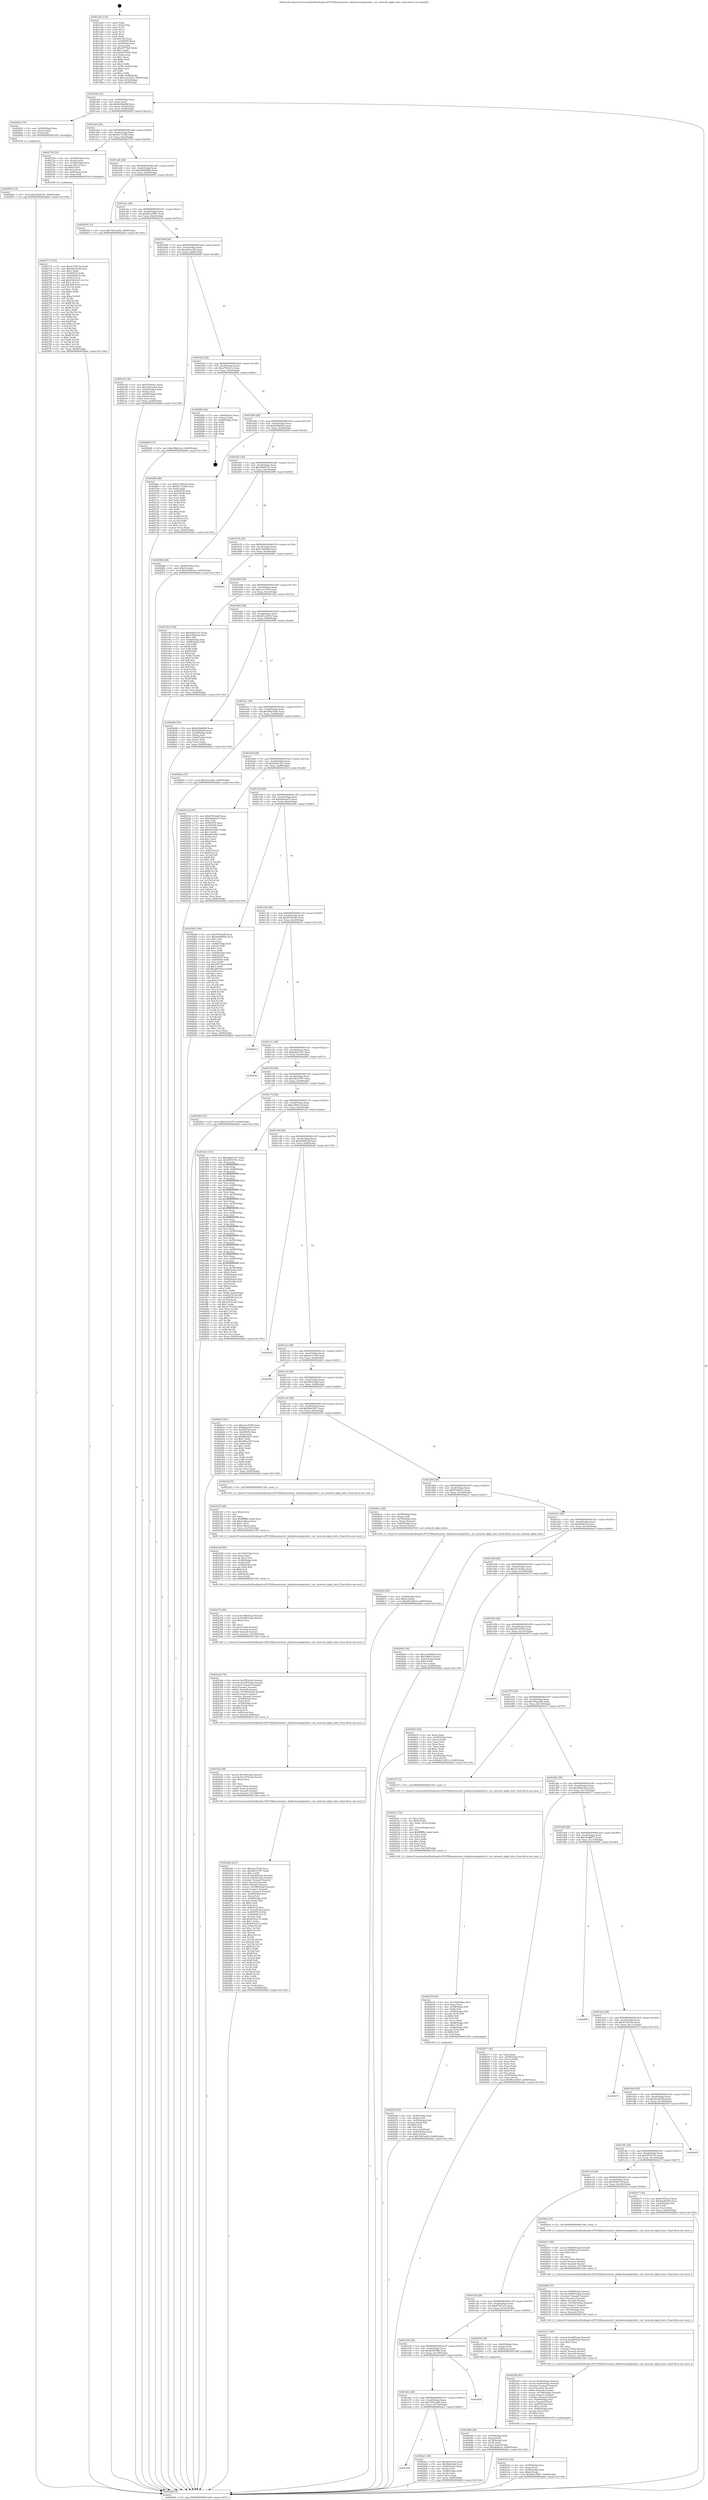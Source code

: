 digraph "0x401a20" {
  label = "0x401a20 (/mnt/c/Users/mathe/Desktop/tcc/POCII/binaries/extr_darknetexampleslsd.c_set_network_alpha_beta_Final-ollvm.out::main(0))"
  labelloc = "t"
  node[shape=record]

  Entry [label="",width=0.3,height=0.3,shape=circle,fillcolor=black,style=filled]
  "0x401a94" [label="{
     0x401a94 [32]\l
     | [instrs]\l
     &nbsp;&nbsp;0x401a94 \<+6\>: mov -0x90(%rbp),%eax\l
     &nbsp;&nbsp;0x401a9a \<+2\>: mov %eax,%ecx\l
     &nbsp;&nbsp;0x401a9c \<+6\>: sub $0x8c0b6d99,%ecx\l
     &nbsp;&nbsp;0x401aa2 \<+6\>: mov %eax,-0xa4(%rbp)\l
     &nbsp;&nbsp;0x401aa8 \<+6\>: mov %ecx,-0xa8(%rbp)\l
     &nbsp;&nbsp;0x401aae \<+6\>: je 0000000000402843 \<main+0xe23\>\l
  }"]
  "0x402843" [label="{
     0x402843 [15]\l
     | [instrs]\l
     &nbsp;&nbsp;0x402843 \<+4\>: mov -0x58(%rbp),%rax\l
     &nbsp;&nbsp;0x402847 \<+3\>: mov (%rax),%rax\l
     &nbsp;&nbsp;0x40284a \<+3\>: mov %rax,%rdi\l
     &nbsp;&nbsp;0x40284d \<+5\>: call 0000000000401030 \<free@plt\>\l
     | [calls]\l
     &nbsp;&nbsp;0x401030 \{1\} (unknown)\l
  }"]
  "0x401ab4" [label="{
     0x401ab4 [28]\l
     | [instrs]\l
     &nbsp;&nbsp;0x401ab4 \<+5\>: jmp 0000000000401ab9 \<main+0x99\>\l
     &nbsp;&nbsp;0x401ab9 \<+6\>: mov -0xa4(%rbp),%eax\l
     &nbsp;&nbsp;0x401abf \<+5\>: sub $0x8e172380,%eax\l
     &nbsp;&nbsp;0x401ac4 \<+6\>: mov %eax,-0xac(%rbp)\l
     &nbsp;&nbsp;0x401aca \<+6\>: je 0000000000402750 \<main+0xd30\>\l
  }"]
  Exit [label="",width=0.3,height=0.3,shape=circle,fillcolor=black,style=filled,peripheries=2]
  "0x402750" [label="{
     0x402750 [33]\l
     | [instrs]\l
     &nbsp;&nbsp;0x402750 \<+4\>: mov -0x58(%rbp),%rax\l
     &nbsp;&nbsp;0x402754 \<+3\>: mov (%rax),%rax\l
     &nbsp;&nbsp;0x402757 \<+4\>: mov -0x38(%rbp),%rcx\l
     &nbsp;&nbsp;0x40275b \<+3\>: movslq (%rcx),%rcx\l
     &nbsp;&nbsp;0x40275e \<+4\>: shl $0x4,%rcx\l
     &nbsp;&nbsp;0x402762 \<+3\>: add %rcx,%rax\l
     &nbsp;&nbsp;0x402765 \<+4\>: mov 0x8(%rax),%rax\l
     &nbsp;&nbsp;0x402769 \<+3\>: mov %rax,%rdi\l
     &nbsp;&nbsp;0x40276c \<+5\>: call 0000000000401030 \<free@plt\>\l
     | [calls]\l
     &nbsp;&nbsp;0x401030 \{1\} (unknown)\l
  }"]
  "0x401ad0" [label="{
     0x401ad0 [28]\l
     | [instrs]\l
     &nbsp;&nbsp;0x401ad0 \<+5\>: jmp 0000000000401ad5 \<main+0xb5\>\l
     &nbsp;&nbsp;0x401ad5 \<+6\>: mov -0xa4(%rbp),%eax\l
     &nbsp;&nbsp;0x401adb \<+5\>: sub $0x9a409992,%eax\l
     &nbsp;&nbsp;0x401ae0 \<+6\>: mov %eax,-0xb0(%rbp)\l
     &nbsp;&nbsp;0x401ae6 \<+6\>: je 0000000000402659 \<main+0xc39\>\l
  }"]
  "0x402852" [label="{
     0x402852 [15]\l
     | [instrs]\l
     &nbsp;&nbsp;0x402852 \<+10\>: movl $0xc58d072c,-0x90(%rbp)\l
     &nbsp;&nbsp;0x40285c \<+5\>: jmp 0000000000402bb4 \<main+0x1194\>\l
  }"]
  "0x402659" [label="{
     0x402659 [15]\l
     | [instrs]\l
     &nbsp;&nbsp;0x402659 \<+10\>: movl $0x7491aa09,-0x90(%rbp)\l
     &nbsp;&nbsp;0x402663 \<+5\>: jmp 0000000000402bb4 \<main+0x1194\>\l
  }"]
  "0x401aec" [label="{
     0x401aec [28]\l
     | [instrs]\l
     &nbsp;&nbsp;0x401aec \<+5\>: jmp 0000000000401af1 \<main+0xd1\>\l
     &nbsp;&nbsp;0x401af1 \<+6\>: mov -0xa4(%rbp),%eax\l
     &nbsp;&nbsp;0x401af7 \<+5\>: sub $0x9b1e5b87,%eax\l
     &nbsp;&nbsp;0x401afc \<+6\>: mov %eax,-0xb4(%rbp)\l
     &nbsp;&nbsp;0x401b02 \<+6\>: je 00000000004021d3 \<main+0x7b3\>\l
  }"]
  "0x402771" [label="{
     0x402771 [153]\l
     | [instrs]\l
     &nbsp;&nbsp;0x402771 \<+5\>: mov $0x4135910a,%edx\l
     &nbsp;&nbsp;0x402776 \<+5\>: mov $0xd0dc5c06,%esi\l
     &nbsp;&nbsp;0x40277b \<+3\>: mov $0x1,%r8b\l
     &nbsp;&nbsp;0x40277e \<+8\>: mov 0x405078,%r9d\l
     &nbsp;&nbsp;0x402786 \<+8\>: mov 0x405058,%r10d\l
     &nbsp;&nbsp;0x40278e \<+3\>: mov %r9d,%r11d\l
     &nbsp;&nbsp;0x402791 \<+7\>: add $0x458c83c5,%r11d\l
     &nbsp;&nbsp;0x402798 \<+4\>: sub $0x1,%r11d\l
     &nbsp;&nbsp;0x40279c \<+7\>: sub $0x458c83c5,%r11d\l
     &nbsp;&nbsp;0x4027a3 \<+4\>: imul %r11d,%r9d\l
     &nbsp;&nbsp;0x4027a7 \<+4\>: and $0x1,%r9d\l
     &nbsp;&nbsp;0x4027ab \<+4\>: cmp $0x0,%r9d\l
     &nbsp;&nbsp;0x4027af \<+3\>: sete %bl\l
     &nbsp;&nbsp;0x4027b2 \<+4\>: cmp $0xa,%r10d\l
     &nbsp;&nbsp;0x4027b6 \<+4\>: setl %r14b\l
     &nbsp;&nbsp;0x4027ba \<+3\>: mov %bl,%r15b\l
     &nbsp;&nbsp;0x4027bd \<+4\>: xor $0xff,%r15b\l
     &nbsp;&nbsp;0x4027c1 \<+3\>: mov %r14b,%r12b\l
     &nbsp;&nbsp;0x4027c4 \<+4\>: xor $0xff,%r12b\l
     &nbsp;&nbsp;0x4027c8 \<+4\>: xor $0x1,%r8b\l
     &nbsp;&nbsp;0x4027cc \<+3\>: mov %r15b,%r13b\l
     &nbsp;&nbsp;0x4027cf \<+4\>: and $0xff,%r13b\l
     &nbsp;&nbsp;0x4027d3 \<+3\>: and %r8b,%bl\l
     &nbsp;&nbsp;0x4027d6 \<+3\>: mov %r12b,%al\l
     &nbsp;&nbsp;0x4027d9 \<+2\>: and $0xff,%al\l
     &nbsp;&nbsp;0x4027db \<+3\>: and %r8b,%r14b\l
     &nbsp;&nbsp;0x4027de \<+3\>: or %bl,%r13b\l
     &nbsp;&nbsp;0x4027e1 \<+3\>: or %r14b,%al\l
     &nbsp;&nbsp;0x4027e4 \<+3\>: xor %al,%r13b\l
     &nbsp;&nbsp;0x4027e7 \<+3\>: or %r12b,%r15b\l
     &nbsp;&nbsp;0x4027ea \<+4\>: xor $0xff,%r15b\l
     &nbsp;&nbsp;0x4027ee \<+4\>: or $0x1,%r8b\l
     &nbsp;&nbsp;0x4027f2 \<+3\>: and %r8b,%r15b\l
     &nbsp;&nbsp;0x4027f5 \<+3\>: or %r15b,%r13b\l
     &nbsp;&nbsp;0x4027f8 \<+4\>: test $0x1,%r13b\l
     &nbsp;&nbsp;0x4027fc \<+3\>: cmovne %esi,%edx\l
     &nbsp;&nbsp;0x4027ff \<+6\>: mov %edx,-0x90(%rbp)\l
     &nbsp;&nbsp;0x402805 \<+5\>: jmp 0000000000402bb4 \<main+0x1194\>\l
  }"]
  "0x4021d3" [label="{
     0x4021d3 [36]\l
     | [instrs]\l
     &nbsp;&nbsp;0x4021d3 \<+5\>: mov $0xf74449c1,%eax\l
     &nbsp;&nbsp;0x4021d8 \<+5\>: mov $0x330eea48,%ecx\l
     &nbsp;&nbsp;0x4021dd \<+4\>: mov -0x50(%rbp),%rdx\l
     &nbsp;&nbsp;0x4021e1 \<+2\>: mov (%rdx),%esi\l
     &nbsp;&nbsp;0x4021e3 \<+4\>: mov -0x60(%rbp),%rdx\l
     &nbsp;&nbsp;0x4021e7 \<+2\>: cmp (%rdx),%esi\l
     &nbsp;&nbsp;0x4021e9 \<+3\>: cmovl %ecx,%eax\l
     &nbsp;&nbsp;0x4021ec \<+6\>: mov %eax,-0x90(%rbp)\l
     &nbsp;&nbsp;0x4021f2 \<+5\>: jmp 0000000000402bb4 \<main+0x1194\>\l
  }"]
  "0x401b08" [label="{
     0x401b08 [28]\l
     | [instrs]\l
     &nbsp;&nbsp;0x401b08 \<+5\>: jmp 0000000000401b0d \<main+0xed\>\l
     &nbsp;&nbsp;0x401b0d \<+6\>: mov -0xa4(%rbp),%eax\l
     &nbsp;&nbsp;0x401b13 \<+5\>: sub $0xa64ce343,%eax\l
     &nbsp;&nbsp;0x401b18 \<+6\>: mov %eax,-0xb8(%rbp)\l
     &nbsp;&nbsp;0x401b1e \<+6\>: je 0000000000402668 \<main+0xc48\>\l
  }"]
  "0x4026bd" [label="{
     0x4026bd [25]\l
     | [instrs]\l
     &nbsp;&nbsp;0x4026bd \<+4\>: mov -0x38(%rbp),%rax\l
     &nbsp;&nbsp;0x4026c1 \<+6\>: movl $0x0,(%rax)\l
     &nbsp;&nbsp;0x4026c7 \<+10\>: movl $0xd0122814,-0x90(%rbp)\l
     &nbsp;&nbsp;0x4026d1 \<+5\>: jmp 0000000000402bb4 \<main+0x1194\>\l
  }"]
  "0x402668" [label="{
     0x402668 [15]\l
     | [instrs]\l
     &nbsp;&nbsp;0x402668 \<+10\>: movl $0x388dc2e2,-0x90(%rbp)\l
     &nbsp;&nbsp;0x402672 \<+5\>: jmp 0000000000402bb4 \<main+0x1194\>\l
  }"]
  "0x401b24" [label="{
     0x401b24 [28]\l
     | [instrs]\l
     &nbsp;&nbsp;0x401b24 \<+5\>: jmp 0000000000401b29 \<main+0x109\>\l
     &nbsp;&nbsp;0x401b29 \<+6\>: mov -0xa4(%rbp),%eax\l
     &nbsp;&nbsp;0x401b2f \<+5\>: sub $0xa79d5a1e,%eax\l
     &nbsp;&nbsp;0x401b34 \<+6\>: mov %eax,-0xbc(%rbp)\l
     &nbsp;&nbsp;0x401b3a \<+6\>: je 0000000000402984 \<main+0xf64\>\l
  }"]
  "0x40242b" [label="{
     0x40242b [227]\l
     | [instrs]\l
     &nbsp;&nbsp;0x40242b \<+5\>: mov $0xeecc57d0,%ecx\l
     &nbsp;&nbsp;0x402430 \<+5\>: mov $0xe861d797,%edx\l
     &nbsp;&nbsp;0x402435 \<+3\>: mov $0x1,%r9b\l
     &nbsp;&nbsp;0x402438 \<+8\>: movsd 0xbc8(%rip),%xmm1\l
     &nbsp;&nbsp;0x402440 \<+8\>: movsd 0xbc8(%rip),%xmm2\l
     &nbsp;&nbsp;0x402448 \<+4\>: cvtss2sd %xmm0,%xmm0\l
     &nbsp;&nbsp;0x40244c \<+4\>: divsd %xmm2,%xmm0\l
     &nbsp;&nbsp;0x402450 \<+4\>: addsd %xmm0,%xmm1\l
     &nbsp;&nbsp;0x402454 \<+8\>: movsd -0x168(%rbp),%xmm0\l
     &nbsp;&nbsp;0x40245c \<+4\>: mulsd %xmm1,%xmm0\l
     &nbsp;&nbsp;0x402460 \<+4\>: cvtsd2ss %xmm0,%xmm0\l
     &nbsp;&nbsp;0x402464 \<+4\>: mov -0x58(%rbp),%rsi\l
     &nbsp;&nbsp;0x402468 \<+3\>: mov (%rsi),%rsi\l
     &nbsp;&nbsp;0x40246b \<+4\>: mov -0x50(%rbp),%rdi\l
     &nbsp;&nbsp;0x40246f \<+3\>: movslq (%rdi),%rdi\l
     &nbsp;&nbsp;0x402472 \<+4\>: shl $0x4,%rdi\l
     &nbsp;&nbsp;0x402476 \<+3\>: add %rdi,%rsi\l
     &nbsp;&nbsp;0x402479 \<+4\>: mov 0x8(%rsi),%rsi\l
     &nbsp;&nbsp;0x40247d \<+5\>: movss %xmm0,0xc(%rsi)\l
     &nbsp;&nbsp;0x402482 \<+8\>: mov 0x405078,%r10d\l
     &nbsp;&nbsp;0x40248a \<+8\>: mov 0x405058,%r11d\l
     &nbsp;&nbsp;0x402492 \<+3\>: mov %r10d,%ebx\l
     &nbsp;&nbsp;0x402495 \<+6\>: add $0x830cec7e,%ebx\l
     &nbsp;&nbsp;0x40249b \<+3\>: sub $0x1,%ebx\l
     &nbsp;&nbsp;0x40249e \<+6\>: sub $0x830cec7e,%ebx\l
     &nbsp;&nbsp;0x4024a4 \<+4\>: imul %ebx,%r10d\l
     &nbsp;&nbsp;0x4024a8 \<+4\>: and $0x1,%r10d\l
     &nbsp;&nbsp;0x4024ac \<+4\>: cmp $0x0,%r10d\l
     &nbsp;&nbsp;0x4024b0 \<+4\>: sete %r14b\l
     &nbsp;&nbsp;0x4024b4 \<+4\>: cmp $0xa,%r11d\l
     &nbsp;&nbsp;0x4024b8 \<+4\>: setl %r15b\l
     &nbsp;&nbsp;0x4024bc \<+3\>: mov %r14b,%r12b\l
     &nbsp;&nbsp;0x4024bf \<+4\>: xor $0xff,%r12b\l
     &nbsp;&nbsp;0x4024c3 \<+3\>: mov %r15b,%r13b\l
     &nbsp;&nbsp;0x4024c6 \<+4\>: xor $0xff,%r13b\l
     &nbsp;&nbsp;0x4024ca \<+4\>: xor $0x1,%r9b\l
     &nbsp;&nbsp;0x4024ce \<+3\>: mov %r12b,%sil\l
     &nbsp;&nbsp;0x4024d1 \<+4\>: and $0xff,%sil\l
     &nbsp;&nbsp;0x4024d5 \<+3\>: and %r9b,%r14b\l
     &nbsp;&nbsp;0x4024d8 \<+3\>: mov %r13b,%dil\l
     &nbsp;&nbsp;0x4024db \<+4\>: and $0xff,%dil\l
     &nbsp;&nbsp;0x4024df \<+3\>: and %r9b,%r15b\l
     &nbsp;&nbsp;0x4024e2 \<+3\>: or %r14b,%sil\l
     &nbsp;&nbsp;0x4024e5 \<+3\>: or %r15b,%dil\l
     &nbsp;&nbsp;0x4024e8 \<+3\>: xor %dil,%sil\l
     &nbsp;&nbsp;0x4024eb \<+3\>: or %r13b,%r12b\l
     &nbsp;&nbsp;0x4024ee \<+4\>: xor $0xff,%r12b\l
     &nbsp;&nbsp;0x4024f2 \<+4\>: or $0x1,%r9b\l
     &nbsp;&nbsp;0x4024f6 \<+3\>: and %r9b,%r12b\l
     &nbsp;&nbsp;0x4024f9 \<+3\>: or %r12b,%sil\l
     &nbsp;&nbsp;0x4024fc \<+4\>: test $0x1,%sil\l
     &nbsp;&nbsp;0x402500 \<+3\>: cmovne %edx,%ecx\l
     &nbsp;&nbsp;0x402503 \<+6\>: mov %ecx,-0x90(%rbp)\l
     &nbsp;&nbsp;0x402509 \<+5\>: jmp 0000000000402bb4 \<main+0x1194\>\l
  }"]
  "0x402984" [label="{
     0x402984 [24]\l
     | [instrs]\l
     &nbsp;&nbsp;0x402984 \<+7\>: mov -0x88(%rbp),%rax\l
     &nbsp;&nbsp;0x40298b \<+2\>: mov (%rax),%eax\l
     &nbsp;&nbsp;0x40298d \<+4\>: lea -0x28(%rbp),%rsp\l
     &nbsp;&nbsp;0x402991 \<+1\>: pop %rbx\l
     &nbsp;&nbsp;0x402992 \<+2\>: pop %r12\l
     &nbsp;&nbsp;0x402994 \<+2\>: pop %r13\l
     &nbsp;&nbsp;0x402996 \<+2\>: pop %r14\l
     &nbsp;&nbsp;0x402998 \<+2\>: pop %r15\l
     &nbsp;&nbsp;0x40299a \<+1\>: pop %rbp\l
     &nbsp;&nbsp;0x40299b \<+1\>: ret\l
  }"]
  "0x401b40" [label="{
     0x401b40 [28]\l
     | [instrs]\l
     &nbsp;&nbsp;0x401b40 \<+5\>: jmp 0000000000401b45 \<main+0x125\>\l
     &nbsp;&nbsp;0x401b45 \<+6\>: mov -0xa4(%rbp),%eax\l
     &nbsp;&nbsp;0x401b4b \<+5\>: sub $0xb36febfe,%eax\l
     &nbsp;&nbsp;0x401b50 \<+6\>: mov %eax,-0xc0(%rbp)\l
     &nbsp;&nbsp;0x401b56 \<+6\>: je 00000000004026fa \<main+0xcda\>\l
  }"]
  "0x4023fa" [label="{
     0x4023fa [49]\l
     | [instrs]\l
     &nbsp;&nbsp;0x4023fa \<+8\>: movsd 0xc16(%rip),%xmm0\l
     &nbsp;&nbsp;0x402402 \<+8\>: movsd 0xc16(%rip),%xmm1\l
     &nbsp;&nbsp;0x40240a \<+5\>: mov $0x2,%ecx\l
     &nbsp;&nbsp;0x40240f \<+1\>: cltd\l
     &nbsp;&nbsp;0x402410 \<+2\>: idiv %ecx\l
     &nbsp;&nbsp;0x402412 \<+4\>: cvtsi2sd %edx,%xmm2\l
     &nbsp;&nbsp;0x402416 \<+4\>: mulsd %xmm2,%xmm1\l
     &nbsp;&nbsp;0x40241a \<+4\>: addsd %xmm0,%xmm1\l
     &nbsp;&nbsp;0x40241e \<+8\>: movsd %xmm1,-0x168(%rbp)\l
     &nbsp;&nbsp;0x402426 \<+5\>: call 0000000000401320 \<next_f\>\l
     | [calls]\l
     &nbsp;&nbsp;0x401320 \{1\} (/mnt/c/Users/mathe/Desktop/tcc/POCII/binaries/extr_darknetexampleslsd.c_set_network_alpha_beta_Final-ollvm.out::next_f)\l
  }"]
  "0x4026fa" [label="{
     0x4026fa [86]\l
     | [instrs]\l
     &nbsp;&nbsp;0x4026fa \<+5\>: mov $0x4135910a,%eax\l
     &nbsp;&nbsp;0x4026ff \<+5\>: mov $0x8e172380,%ecx\l
     &nbsp;&nbsp;0x402704 \<+2\>: xor %edx,%edx\l
     &nbsp;&nbsp;0x402706 \<+7\>: mov 0x405078,%esi\l
     &nbsp;&nbsp;0x40270d \<+7\>: mov 0x405058,%edi\l
     &nbsp;&nbsp;0x402714 \<+3\>: sub $0x1,%edx\l
     &nbsp;&nbsp;0x402717 \<+3\>: mov %esi,%r8d\l
     &nbsp;&nbsp;0x40271a \<+3\>: add %edx,%r8d\l
     &nbsp;&nbsp;0x40271d \<+4\>: imul %r8d,%esi\l
     &nbsp;&nbsp;0x402721 \<+3\>: and $0x1,%esi\l
     &nbsp;&nbsp;0x402724 \<+3\>: cmp $0x0,%esi\l
     &nbsp;&nbsp;0x402727 \<+4\>: sete %r9b\l
     &nbsp;&nbsp;0x40272b \<+3\>: cmp $0xa,%edi\l
     &nbsp;&nbsp;0x40272e \<+4\>: setl %r10b\l
     &nbsp;&nbsp;0x402732 \<+3\>: mov %r9b,%r11b\l
     &nbsp;&nbsp;0x402735 \<+3\>: and %r10b,%r11b\l
     &nbsp;&nbsp;0x402738 \<+3\>: xor %r10b,%r9b\l
     &nbsp;&nbsp;0x40273b \<+3\>: or %r9b,%r11b\l
     &nbsp;&nbsp;0x40273e \<+4\>: test $0x1,%r11b\l
     &nbsp;&nbsp;0x402742 \<+3\>: cmovne %ecx,%eax\l
     &nbsp;&nbsp;0x402745 \<+6\>: mov %eax,-0x90(%rbp)\l
     &nbsp;&nbsp;0x40274b \<+5\>: jmp 0000000000402bb4 \<main+0x1194\>\l
  }"]
  "0x401b5c" [label="{
     0x401b5c [28]\l
     | [instrs]\l
     &nbsp;&nbsp;0x401b5c \<+5\>: jmp 0000000000401b61 \<main+0x141\>\l
     &nbsp;&nbsp;0x401b61 \<+6\>: mov -0xa4(%rbp),%eax\l
     &nbsp;&nbsp;0x401b67 \<+5\>: sub $0xc58d072c,%eax\l
     &nbsp;&nbsp;0x401b6c \<+6\>: mov %eax,-0xc4(%rbp)\l
     &nbsp;&nbsp;0x401b72 \<+6\>: je 0000000000402968 \<main+0xf48\>\l
  }"]
  "0x4023ab" [label="{
     0x4023ab [79]\l
     | [instrs]\l
     &nbsp;&nbsp;0x4023ab \<+8\>: movsd 0xc55(%rip),%xmm1\l
     &nbsp;&nbsp;0x4023b3 \<+8\>: movsd 0xc55(%rip),%xmm2\l
     &nbsp;&nbsp;0x4023bb \<+4\>: cvtss2sd %xmm0,%xmm0\l
     &nbsp;&nbsp;0x4023bf \<+4\>: divsd %xmm2,%xmm0\l
     &nbsp;&nbsp;0x4023c3 \<+4\>: addsd %xmm0,%xmm1\l
     &nbsp;&nbsp;0x4023c7 \<+8\>: movsd -0x160(%rbp),%xmm0\l
     &nbsp;&nbsp;0x4023cf \<+4\>: mulsd %xmm1,%xmm0\l
     &nbsp;&nbsp;0x4023d3 \<+4\>: cvtsd2ss %xmm0,%xmm0\l
     &nbsp;&nbsp;0x4023d7 \<+4\>: mov -0x58(%rbp),%rsi\l
     &nbsp;&nbsp;0x4023db \<+3\>: mov (%rsi),%rsi\l
     &nbsp;&nbsp;0x4023de \<+4\>: mov -0x50(%rbp),%rdi\l
     &nbsp;&nbsp;0x4023e2 \<+3\>: movslq (%rdi),%rdi\l
     &nbsp;&nbsp;0x4023e5 \<+4\>: shl $0x4,%rdi\l
     &nbsp;&nbsp;0x4023e9 \<+3\>: add %rdi,%rsi\l
     &nbsp;&nbsp;0x4023ec \<+4\>: mov 0x8(%rsi),%rsi\l
     &nbsp;&nbsp;0x4023f0 \<+5\>: movss %xmm0,0x8(%rsi)\l
     &nbsp;&nbsp;0x4023f5 \<+5\>: call 0000000000401160 \<next_i\>\l
     | [calls]\l
     &nbsp;&nbsp;0x401160 \{1\} (/mnt/c/Users/mathe/Desktop/tcc/POCII/binaries/extr_darknetexampleslsd.c_set_network_alpha_beta_Final-ollvm.out::next_i)\l
  }"]
  "0x402968" [label="{
     0x402968 [28]\l
     | [instrs]\l
     &nbsp;&nbsp;0x402968 \<+7\>: mov -0x88(%rbp),%rax\l
     &nbsp;&nbsp;0x40296f \<+6\>: movl $0x0,(%rax)\l
     &nbsp;&nbsp;0x402975 \<+10\>: movl $0xa79d5a1e,-0x90(%rbp)\l
     &nbsp;&nbsp;0x40297f \<+5\>: jmp 0000000000402bb4 \<main+0x1194\>\l
  }"]
  "0x401b78" [label="{
     0x401b78 [28]\l
     | [instrs]\l
     &nbsp;&nbsp;0x401b78 \<+5\>: jmp 0000000000401b7d \<main+0x15d\>\l
     &nbsp;&nbsp;0x401b7d \<+6\>: mov -0xa4(%rbp),%eax\l
     &nbsp;&nbsp;0x401b83 \<+5\>: sub $0xcc9ed600,%eax\l
     &nbsp;&nbsp;0x401b88 \<+6\>: mov %eax,-0xc8(%rbp)\l
     &nbsp;&nbsp;0x401b8e \<+6\>: je 0000000000402861 \<main+0xe41\>\l
  }"]
  "0x40237a" [label="{
     0x40237a [49]\l
     | [instrs]\l
     &nbsp;&nbsp;0x40237a \<+8\>: movsd 0xc96(%rip),%xmm0\l
     &nbsp;&nbsp;0x402382 \<+8\>: movsd 0xc96(%rip),%xmm1\l
     &nbsp;&nbsp;0x40238a \<+5\>: mov $0x2,%ecx\l
     &nbsp;&nbsp;0x40238f \<+1\>: cltd\l
     &nbsp;&nbsp;0x402390 \<+2\>: idiv %ecx\l
     &nbsp;&nbsp;0x402392 \<+4\>: cvtsi2sd %edx,%xmm2\l
     &nbsp;&nbsp;0x402396 \<+4\>: mulsd %xmm2,%xmm1\l
     &nbsp;&nbsp;0x40239a \<+4\>: addsd %xmm0,%xmm1\l
     &nbsp;&nbsp;0x40239e \<+8\>: movsd %xmm1,-0x160(%rbp)\l
     &nbsp;&nbsp;0x4023a6 \<+5\>: call 0000000000401320 \<next_f\>\l
     | [calls]\l
     &nbsp;&nbsp;0x401320 \{1\} (/mnt/c/Users/mathe/Desktop/tcc/POCII/binaries/extr_darknetexampleslsd.c_set_network_alpha_beta_Final-ollvm.out::next_f)\l
  }"]
  "0x402861" [label="{
     0x402861\l
  }", style=dashed]
  "0x401b94" [label="{
     0x401b94 [28]\l
     | [instrs]\l
     &nbsp;&nbsp;0x401b94 \<+5\>: jmp 0000000000401b99 \<main+0x179\>\l
     &nbsp;&nbsp;0x401b99 \<+6\>: mov -0xa4(%rbp),%eax\l
     &nbsp;&nbsp;0x401b9f \<+5\>: sub $0xccce7203,%eax\l
     &nbsp;&nbsp;0x401ba4 \<+6\>: mov %eax,-0xcc(%rbp)\l
     &nbsp;&nbsp;0x401baa \<+6\>: je 0000000000401e92 \<main+0x472\>\l
  }"]
  "0x40234d" [label="{
     0x40234d [45]\l
     | [instrs]\l
     &nbsp;&nbsp;0x40234d \<+6\>: mov -0x154(%rbp),%ecx\l
     &nbsp;&nbsp;0x402353 \<+3\>: imul %eax,%ecx\l
     &nbsp;&nbsp;0x402356 \<+3\>: movslq %ecx,%rsi\l
     &nbsp;&nbsp;0x402359 \<+4\>: mov -0x58(%rbp),%rdi\l
     &nbsp;&nbsp;0x40235d \<+3\>: mov (%rdi),%rdi\l
     &nbsp;&nbsp;0x402360 \<+4\>: mov -0x50(%rbp),%r8\l
     &nbsp;&nbsp;0x402364 \<+3\>: movslq (%r8),%r8\l
     &nbsp;&nbsp;0x402367 \<+4\>: shl $0x4,%r8\l
     &nbsp;&nbsp;0x40236b \<+3\>: add %r8,%rdi\l
     &nbsp;&nbsp;0x40236e \<+4\>: mov 0x8(%rdi),%rdi\l
     &nbsp;&nbsp;0x402372 \<+3\>: mov %rsi,(%rdi)\l
     &nbsp;&nbsp;0x402375 \<+5\>: call 0000000000401160 \<next_i\>\l
     | [calls]\l
     &nbsp;&nbsp;0x401160 \{1\} (/mnt/c/Users/mathe/Desktop/tcc/POCII/binaries/extr_darknetexampleslsd.c_set_network_alpha_beta_Final-ollvm.out::next_i)\l
  }"]
  "0x401e92" [label="{
     0x401e92 [106]\l
     | [instrs]\l
     &nbsp;&nbsp;0x401e92 \<+5\>: mov $0xda6d31d7,%eax\l
     &nbsp;&nbsp;0x401e97 \<+5\>: mov $0xec8b9cad,%ecx\l
     &nbsp;&nbsp;0x401e9c \<+2\>: mov $0x1,%dl\l
     &nbsp;&nbsp;0x401e9e \<+7\>: mov -0x8a(%rbp),%sil\l
     &nbsp;&nbsp;0x401ea5 \<+7\>: mov -0x89(%rbp),%dil\l
     &nbsp;&nbsp;0x401eac \<+3\>: mov %sil,%r8b\l
     &nbsp;&nbsp;0x401eaf \<+4\>: xor $0xff,%r8b\l
     &nbsp;&nbsp;0x401eb3 \<+3\>: mov %dil,%r9b\l
     &nbsp;&nbsp;0x401eb6 \<+4\>: xor $0xff,%r9b\l
     &nbsp;&nbsp;0x401eba \<+3\>: xor $0x0,%dl\l
     &nbsp;&nbsp;0x401ebd \<+3\>: mov %r8b,%r10b\l
     &nbsp;&nbsp;0x401ec0 \<+4\>: and $0x0,%r10b\l
     &nbsp;&nbsp;0x401ec4 \<+3\>: and %dl,%sil\l
     &nbsp;&nbsp;0x401ec7 \<+3\>: mov %r9b,%r11b\l
     &nbsp;&nbsp;0x401eca \<+4\>: and $0x0,%r11b\l
     &nbsp;&nbsp;0x401ece \<+3\>: and %dl,%dil\l
     &nbsp;&nbsp;0x401ed1 \<+3\>: or %sil,%r10b\l
     &nbsp;&nbsp;0x401ed4 \<+3\>: or %dil,%r11b\l
     &nbsp;&nbsp;0x401ed7 \<+3\>: xor %r11b,%r10b\l
     &nbsp;&nbsp;0x401eda \<+3\>: or %r9b,%r8b\l
     &nbsp;&nbsp;0x401edd \<+4\>: xor $0xff,%r8b\l
     &nbsp;&nbsp;0x401ee1 \<+3\>: or $0x0,%dl\l
     &nbsp;&nbsp;0x401ee4 \<+3\>: and %dl,%r8b\l
     &nbsp;&nbsp;0x401ee7 \<+3\>: or %r8b,%r10b\l
     &nbsp;&nbsp;0x401eea \<+4\>: test $0x1,%r10b\l
     &nbsp;&nbsp;0x401eee \<+3\>: cmovne %ecx,%eax\l
     &nbsp;&nbsp;0x401ef1 \<+6\>: mov %eax,-0x90(%rbp)\l
     &nbsp;&nbsp;0x401ef7 \<+5\>: jmp 0000000000402bb4 \<main+0x1194\>\l
  }"]
  "0x401bb0" [label="{
     0x401bb0 [28]\l
     | [instrs]\l
     &nbsp;&nbsp;0x401bb0 \<+5\>: jmp 0000000000401bb5 \<main+0x195\>\l
     &nbsp;&nbsp;0x401bb5 \<+6\>: mov -0xa4(%rbp),%eax\l
     &nbsp;&nbsp;0x401bbb \<+5\>: sub $0xd0122814,%eax\l
     &nbsp;&nbsp;0x401bc0 \<+6\>: mov %eax,-0xd0(%rbp)\l
     &nbsp;&nbsp;0x401bc6 \<+6\>: je 00000000004026d6 \<main+0xcb6\>\l
  }"]
  "0x402bb4" [label="{
     0x402bb4 [5]\l
     | [instrs]\l
     &nbsp;&nbsp;0x402bb4 \<+5\>: jmp 0000000000401a94 \<main+0x74\>\l
  }"]
  "0x401a20" [label="{
     0x401a20 [116]\l
     | [instrs]\l
     &nbsp;&nbsp;0x401a20 \<+1\>: push %rbp\l
     &nbsp;&nbsp;0x401a21 \<+3\>: mov %rsp,%rbp\l
     &nbsp;&nbsp;0x401a24 \<+2\>: push %r15\l
     &nbsp;&nbsp;0x401a26 \<+2\>: push %r14\l
     &nbsp;&nbsp;0x401a28 \<+2\>: push %r13\l
     &nbsp;&nbsp;0x401a2a \<+2\>: push %r12\l
     &nbsp;&nbsp;0x401a2c \<+1\>: push %rbx\l
     &nbsp;&nbsp;0x401a2d \<+7\>: sub $0x158,%rsp\l
     &nbsp;&nbsp;0x401a34 \<+7\>: mov 0x405078,%eax\l
     &nbsp;&nbsp;0x401a3b \<+7\>: mov 0x405058,%ecx\l
     &nbsp;&nbsp;0x401a42 \<+2\>: mov %eax,%edx\l
     &nbsp;&nbsp;0x401a44 \<+6\>: sub $0xe9770a8,%edx\l
     &nbsp;&nbsp;0x401a4a \<+3\>: sub $0x1,%edx\l
     &nbsp;&nbsp;0x401a4d \<+6\>: add $0xe9770a8,%edx\l
     &nbsp;&nbsp;0x401a53 \<+3\>: imul %edx,%eax\l
     &nbsp;&nbsp;0x401a56 \<+3\>: and $0x1,%eax\l
     &nbsp;&nbsp;0x401a59 \<+3\>: cmp $0x0,%eax\l
     &nbsp;&nbsp;0x401a5c \<+4\>: sete %r8b\l
     &nbsp;&nbsp;0x401a60 \<+4\>: and $0x1,%r8b\l
     &nbsp;&nbsp;0x401a64 \<+7\>: mov %r8b,-0x8a(%rbp)\l
     &nbsp;&nbsp;0x401a6b \<+3\>: cmp $0xa,%ecx\l
     &nbsp;&nbsp;0x401a6e \<+4\>: setl %r8b\l
     &nbsp;&nbsp;0x401a72 \<+4\>: and $0x1,%r8b\l
     &nbsp;&nbsp;0x401a76 \<+7\>: mov %r8b,-0x89(%rbp)\l
     &nbsp;&nbsp;0x401a7d \<+10\>: movl $0xccce7203,-0x90(%rbp)\l
     &nbsp;&nbsp;0x401a87 \<+6\>: mov %edi,-0x94(%rbp)\l
     &nbsp;&nbsp;0x401a8d \<+7\>: mov %rsi,-0xa0(%rbp)\l
  }"]
  "0x402325" [label="{
     0x402325 [40]\l
     | [instrs]\l
     &nbsp;&nbsp;0x402325 \<+5\>: mov $0x2,%ecx\l
     &nbsp;&nbsp;0x40232a \<+1\>: cltd\l
     &nbsp;&nbsp;0x40232b \<+2\>: idiv %ecx\l
     &nbsp;&nbsp;0x40232d \<+6\>: imul $0xfffffffe,%edx,%ecx\l
     &nbsp;&nbsp;0x402333 \<+6\>: add $0xec38aea,%ecx\l
     &nbsp;&nbsp;0x402339 \<+3\>: add $0x1,%ecx\l
     &nbsp;&nbsp;0x40233c \<+6\>: sub $0xec38aea,%ecx\l
     &nbsp;&nbsp;0x402342 \<+6\>: mov %ecx,-0x154(%rbp)\l
     &nbsp;&nbsp;0x402348 \<+5\>: call 0000000000401160 \<next_i\>\l
     | [calls]\l
     &nbsp;&nbsp;0x401160 \{1\} (/mnt/c/Users/mathe/Desktop/tcc/POCII/binaries/extr_darknetexampleslsd.c_set_network_alpha_beta_Final-ollvm.out::next_i)\l
  }"]
  "0x4026d6" [label="{
     0x4026d6 [36]\l
     | [instrs]\l
     &nbsp;&nbsp;0x4026d6 \<+5\>: mov $0x8c0b6d99,%eax\l
     &nbsp;&nbsp;0x4026db \<+5\>: mov $0xb36febfe,%ecx\l
     &nbsp;&nbsp;0x4026e0 \<+4\>: mov -0x38(%rbp),%rdx\l
     &nbsp;&nbsp;0x4026e4 \<+2\>: mov (%rdx),%esi\l
     &nbsp;&nbsp;0x4026e6 \<+4\>: mov -0x60(%rbp),%rdx\l
     &nbsp;&nbsp;0x4026ea \<+2\>: cmp (%rdx),%esi\l
     &nbsp;&nbsp;0x4026ec \<+3\>: cmovl %ecx,%eax\l
     &nbsp;&nbsp;0x4026ef \<+6\>: mov %eax,-0x90(%rbp)\l
     &nbsp;&nbsp;0x4026f5 \<+5\>: jmp 0000000000402bb4 \<main+0x1194\>\l
  }"]
  "0x401bcc" [label="{
     0x401bcc [28]\l
     | [instrs]\l
     &nbsp;&nbsp;0x401bcc \<+5\>: jmp 0000000000401bd1 \<main+0x1b1\>\l
     &nbsp;&nbsp;0x401bd1 \<+6\>: mov -0xa4(%rbp),%eax\l
     &nbsp;&nbsp;0x401bd7 \<+5\>: sub $0xd0dc5c06,%eax\l
     &nbsp;&nbsp;0x401bdc \<+6\>: mov %eax,-0xd4(%rbp)\l
     &nbsp;&nbsp;0x401be2 \<+6\>: je 000000000040280a \<main+0xdea\>\l
  }"]
  "0x401e88" [label="{
     0x401e88\l
  }", style=dashed]
  "0x40280a" [label="{
     0x40280a [15]\l
     | [instrs]\l
     &nbsp;&nbsp;0x40280a \<+10\>: movl $0x23c43a6c,-0x90(%rbp)\l
     &nbsp;&nbsp;0x402814 \<+5\>: jmp 0000000000402bb4 \<main+0x1194\>\l
  }"]
  "0x401be8" [label="{
     0x401be8 [28]\l
     | [instrs]\l
     &nbsp;&nbsp;0x401be8 \<+5\>: jmp 0000000000401bed \<main+0x1cd\>\l
     &nbsp;&nbsp;0x401bed \<+6\>: mov -0xa4(%rbp),%eax\l
     &nbsp;&nbsp;0x401bf3 \<+5\>: sub $0xd19e1257,%eax\l
     &nbsp;&nbsp;0x401bf8 \<+6\>: mov %eax,-0xd8(%rbp)\l
     &nbsp;&nbsp;0x401bfe \<+6\>: je 000000000040251d \<main+0xafd\>\l
  }"]
  "0x4022a1" [label="{
     0x4022a1 [36]\l
     | [instrs]\l
     &nbsp;&nbsp;0x4022a1 \<+5\>: mov $0xa64ce343,%eax\l
     &nbsp;&nbsp;0x4022a6 \<+5\>: mov $0xf2bcb0ad,%ecx\l
     &nbsp;&nbsp;0x4022ab \<+4\>: mov -0x40(%rbp),%rdx\l
     &nbsp;&nbsp;0x4022af \<+2\>: mov (%rdx),%esi\l
     &nbsp;&nbsp;0x4022b1 \<+4\>: mov -0x48(%rbp),%rdx\l
     &nbsp;&nbsp;0x4022b5 \<+2\>: cmp (%rdx),%esi\l
     &nbsp;&nbsp;0x4022b7 \<+3\>: cmovl %ecx,%eax\l
     &nbsp;&nbsp;0x4022ba \<+6\>: mov %eax,-0x90(%rbp)\l
     &nbsp;&nbsp;0x4022c0 \<+5\>: jmp 0000000000402bb4 \<main+0x1194\>\l
  }"]
  "0x40251d" [label="{
     0x40251d [147]\l
     | [instrs]\l
     &nbsp;&nbsp;0x40251d \<+5\>: mov $0xd7fe5ad9,%eax\l
     &nbsp;&nbsp;0x402522 \<+5\>: mov $0xd26a0a70,%ecx\l
     &nbsp;&nbsp;0x402527 \<+2\>: mov $0x1,%dl\l
     &nbsp;&nbsp;0x402529 \<+7\>: mov 0x405078,%esi\l
     &nbsp;&nbsp;0x402530 \<+7\>: mov 0x405058,%edi\l
     &nbsp;&nbsp;0x402537 \<+3\>: mov %esi,%r8d\l
     &nbsp;&nbsp;0x40253a \<+7\>: add $0xd493e827,%r8d\l
     &nbsp;&nbsp;0x402541 \<+4\>: sub $0x1,%r8d\l
     &nbsp;&nbsp;0x402545 \<+7\>: sub $0xd493e827,%r8d\l
     &nbsp;&nbsp;0x40254c \<+4\>: imul %r8d,%esi\l
     &nbsp;&nbsp;0x402550 \<+3\>: and $0x1,%esi\l
     &nbsp;&nbsp;0x402553 \<+3\>: cmp $0x0,%esi\l
     &nbsp;&nbsp;0x402556 \<+4\>: sete %r9b\l
     &nbsp;&nbsp;0x40255a \<+3\>: cmp $0xa,%edi\l
     &nbsp;&nbsp;0x40255d \<+4\>: setl %r10b\l
     &nbsp;&nbsp;0x402561 \<+3\>: mov %r9b,%r11b\l
     &nbsp;&nbsp;0x402564 \<+4\>: xor $0xff,%r11b\l
     &nbsp;&nbsp;0x402568 \<+3\>: mov %r10b,%bl\l
     &nbsp;&nbsp;0x40256b \<+3\>: xor $0xff,%bl\l
     &nbsp;&nbsp;0x40256e \<+3\>: xor $0x1,%dl\l
     &nbsp;&nbsp;0x402571 \<+3\>: mov %r11b,%r14b\l
     &nbsp;&nbsp;0x402574 \<+4\>: and $0xff,%r14b\l
     &nbsp;&nbsp;0x402578 \<+3\>: and %dl,%r9b\l
     &nbsp;&nbsp;0x40257b \<+3\>: mov %bl,%r15b\l
     &nbsp;&nbsp;0x40257e \<+4\>: and $0xff,%r15b\l
     &nbsp;&nbsp;0x402582 \<+3\>: and %dl,%r10b\l
     &nbsp;&nbsp;0x402585 \<+3\>: or %r9b,%r14b\l
     &nbsp;&nbsp;0x402588 \<+3\>: or %r10b,%r15b\l
     &nbsp;&nbsp;0x40258b \<+3\>: xor %r15b,%r14b\l
     &nbsp;&nbsp;0x40258e \<+3\>: or %bl,%r11b\l
     &nbsp;&nbsp;0x402591 \<+4\>: xor $0xff,%r11b\l
     &nbsp;&nbsp;0x402595 \<+3\>: or $0x1,%dl\l
     &nbsp;&nbsp;0x402598 \<+3\>: and %dl,%r11b\l
     &nbsp;&nbsp;0x40259b \<+3\>: or %r11b,%r14b\l
     &nbsp;&nbsp;0x40259e \<+4\>: test $0x1,%r14b\l
     &nbsp;&nbsp;0x4025a2 \<+3\>: cmovne %ecx,%eax\l
     &nbsp;&nbsp;0x4025a5 \<+6\>: mov %eax,-0x90(%rbp)\l
     &nbsp;&nbsp;0x4025ab \<+5\>: jmp 0000000000402bb4 \<main+0x1194\>\l
  }"]
  "0x401c04" [label="{
     0x401c04 [28]\l
     | [instrs]\l
     &nbsp;&nbsp;0x401c04 \<+5\>: jmp 0000000000401c09 \<main+0x1e9\>\l
     &nbsp;&nbsp;0x401c09 \<+6\>: mov -0xa4(%rbp),%eax\l
     &nbsp;&nbsp;0x401c0f \<+5\>: sub $0xd26a0a70,%eax\l
     &nbsp;&nbsp;0x401c14 \<+6\>: mov %eax,-0xdc(%rbp)\l
     &nbsp;&nbsp;0x401c1a \<+6\>: je 00000000004025b0 \<main+0xb90\>\l
  }"]
  "0x401e6c" [label="{
     0x401e6c [28]\l
     | [instrs]\l
     &nbsp;&nbsp;0x401e6c \<+5\>: jmp 0000000000401e71 \<main+0x451\>\l
     &nbsp;&nbsp;0x401e71 \<+6\>: mov -0xa4(%rbp),%eax\l
     &nbsp;&nbsp;0x401e77 \<+5\>: sub $0x7491aa09,%eax\l
     &nbsp;&nbsp;0x401e7c \<+6\>: mov %eax,-0x134(%rbp)\l
     &nbsp;&nbsp;0x401e82 \<+6\>: je 00000000004022a1 \<main+0x881\>\l
  }"]
  "0x4025b0" [label="{
     0x4025b0 [169]\l
     | [instrs]\l
     &nbsp;&nbsp;0x4025b0 \<+5\>: mov $0xd7fe5ad9,%eax\l
     &nbsp;&nbsp;0x4025b5 \<+5\>: mov $0x9a409992,%ecx\l
     &nbsp;&nbsp;0x4025ba \<+2\>: mov $0x1,%dl\l
     &nbsp;&nbsp;0x4025bc \<+2\>: xor %esi,%esi\l
     &nbsp;&nbsp;0x4025be \<+4\>: mov -0x40(%rbp),%rdi\l
     &nbsp;&nbsp;0x4025c2 \<+3\>: mov (%rdi),%r8d\l
     &nbsp;&nbsp;0x4025c5 \<+3\>: sub $0x1,%esi\l
     &nbsp;&nbsp;0x4025c8 \<+3\>: sub %esi,%r8d\l
     &nbsp;&nbsp;0x4025cb \<+4\>: mov -0x40(%rbp),%rdi\l
     &nbsp;&nbsp;0x4025cf \<+3\>: mov %r8d,(%rdi)\l
     &nbsp;&nbsp;0x4025d2 \<+7\>: mov 0x405078,%esi\l
     &nbsp;&nbsp;0x4025d9 \<+8\>: mov 0x405058,%r8d\l
     &nbsp;&nbsp;0x4025e1 \<+3\>: mov %esi,%r9d\l
     &nbsp;&nbsp;0x4025e4 \<+7\>: sub $0x29470eea,%r9d\l
     &nbsp;&nbsp;0x4025eb \<+4\>: sub $0x1,%r9d\l
     &nbsp;&nbsp;0x4025ef \<+7\>: add $0x29470eea,%r9d\l
     &nbsp;&nbsp;0x4025f6 \<+4\>: imul %r9d,%esi\l
     &nbsp;&nbsp;0x4025fa \<+3\>: and $0x1,%esi\l
     &nbsp;&nbsp;0x4025fd \<+3\>: cmp $0x0,%esi\l
     &nbsp;&nbsp;0x402600 \<+4\>: sete %r10b\l
     &nbsp;&nbsp;0x402604 \<+4\>: cmp $0xa,%r8d\l
     &nbsp;&nbsp;0x402608 \<+4\>: setl %r11b\l
     &nbsp;&nbsp;0x40260c \<+3\>: mov %r10b,%bl\l
     &nbsp;&nbsp;0x40260f \<+3\>: xor $0xff,%bl\l
     &nbsp;&nbsp;0x402612 \<+3\>: mov %r11b,%r14b\l
     &nbsp;&nbsp;0x402615 \<+4\>: xor $0xff,%r14b\l
     &nbsp;&nbsp;0x402619 \<+3\>: xor $0x1,%dl\l
     &nbsp;&nbsp;0x40261c \<+3\>: mov %bl,%r15b\l
     &nbsp;&nbsp;0x40261f \<+4\>: and $0xff,%r15b\l
     &nbsp;&nbsp;0x402623 \<+3\>: and %dl,%r10b\l
     &nbsp;&nbsp;0x402626 \<+3\>: mov %r14b,%r12b\l
     &nbsp;&nbsp;0x402629 \<+4\>: and $0xff,%r12b\l
     &nbsp;&nbsp;0x40262d \<+3\>: and %dl,%r11b\l
     &nbsp;&nbsp;0x402630 \<+3\>: or %r10b,%r15b\l
     &nbsp;&nbsp;0x402633 \<+3\>: or %r11b,%r12b\l
     &nbsp;&nbsp;0x402636 \<+3\>: xor %r12b,%r15b\l
     &nbsp;&nbsp;0x402639 \<+3\>: or %r14b,%bl\l
     &nbsp;&nbsp;0x40263c \<+3\>: xor $0xff,%bl\l
     &nbsp;&nbsp;0x40263f \<+3\>: or $0x1,%dl\l
     &nbsp;&nbsp;0x402642 \<+2\>: and %dl,%bl\l
     &nbsp;&nbsp;0x402644 \<+3\>: or %bl,%r15b\l
     &nbsp;&nbsp;0x402647 \<+4\>: test $0x1,%r15b\l
     &nbsp;&nbsp;0x40264b \<+3\>: cmovne %ecx,%eax\l
     &nbsp;&nbsp;0x40264e \<+6\>: mov %eax,-0x90(%rbp)\l
     &nbsp;&nbsp;0x402654 \<+5\>: jmp 0000000000402bb4 \<main+0x1194\>\l
  }"]
  "0x401c20" [label="{
     0x401c20 [28]\l
     | [instrs]\l
     &nbsp;&nbsp;0x401c20 \<+5\>: jmp 0000000000401c25 \<main+0x205\>\l
     &nbsp;&nbsp;0x401c25 \<+6\>: mov -0xa4(%rbp),%eax\l
     &nbsp;&nbsp;0x401c2b \<+5\>: sub $0xd7fe5ad9,%eax\l
     &nbsp;&nbsp;0x401c30 \<+6\>: mov %eax,-0xe0(%rbp)\l
     &nbsp;&nbsp;0x401c36 \<+6\>: je 0000000000402b53 \<main+0x1133\>\l
  }"]
  "0x402959" [label="{
     0x402959\l
  }", style=dashed]
  "0x402b53" [label="{
     0x402b53\l
  }", style=dashed]
  "0x401c3c" [label="{
     0x401c3c [28]\l
     | [instrs]\l
     &nbsp;&nbsp;0x401c3c \<+5\>: jmp 0000000000401c41 \<main+0x221\>\l
     &nbsp;&nbsp;0x401c41 \<+6\>: mov -0xa4(%rbp),%eax\l
     &nbsp;&nbsp;0x401c47 \<+5\>: sub $0xda6d31d7,%eax\l
     &nbsp;&nbsp;0x401c4c \<+6\>: mov %eax,-0xe4(%rbp)\l
     &nbsp;&nbsp;0x401c52 \<+6\>: je 000000000040299c \<main+0xf7c\>\l
  }"]
  "0x40226f" [label="{
     0x40226f [50]\l
     | [instrs]\l
     &nbsp;&nbsp;0x40226f \<+4\>: mov -0x58(%rbp),%rdi\l
     &nbsp;&nbsp;0x402273 \<+3\>: mov (%rdi),%rdi\l
     &nbsp;&nbsp;0x402276 \<+4\>: mov -0x50(%rbp),%r8\l
     &nbsp;&nbsp;0x40227a \<+3\>: movslq (%r8),%r8\l
     &nbsp;&nbsp;0x40227d \<+4\>: shl $0x4,%r8\l
     &nbsp;&nbsp;0x402281 \<+3\>: add %r8,%rdi\l
     &nbsp;&nbsp;0x402284 \<+4\>: mov %rax,0x8(%rdi)\l
     &nbsp;&nbsp;0x402288 \<+4\>: mov -0x40(%rbp),%rax\l
     &nbsp;&nbsp;0x40228c \<+6\>: movl $0x0,(%rax)\l
     &nbsp;&nbsp;0x402292 \<+10\>: movl $0x7491aa09,-0x90(%rbp)\l
     &nbsp;&nbsp;0x40229c \<+5\>: jmp 0000000000402bb4 \<main+0x1194\>\l
  }"]
  "0x40299c" [label="{
     0x40299c\l
  }", style=dashed]
  "0x401c58" [label="{
     0x401c58 [28]\l
     | [instrs]\l
     &nbsp;&nbsp;0x401c58 \<+5\>: jmp 0000000000401c5d \<main+0x23d\>\l
     &nbsp;&nbsp;0x401c5d \<+6\>: mov -0xa4(%rbp),%eax\l
     &nbsp;&nbsp;0x401c63 \<+5\>: sub $0xe861d797,%eax\l
     &nbsp;&nbsp;0x401c68 \<+6\>: mov %eax,-0xe8(%rbp)\l
     &nbsp;&nbsp;0x401c6e \<+6\>: je 000000000040250e \<main+0xaee\>\l
  }"]
  "0x402230" [label="{
     0x402230 [63]\l
     | [instrs]\l
     &nbsp;&nbsp;0x402230 \<+6\>: mov -0x150(%rbp),%ecx\l
     &nbsp;&nbsp;0x402236 \<+3\>: imul %eax,%ecx\l
     &nbsp;&nbsp;0x402239 \<+4\>: mov -0x58(%rbp),%r8\l
     &nbsp;&nbsp;0x40223d \<+3\>: mov (%r8),%r8\l
     &nbsp;&nbsp;0x402240 \<+4\>: mov -0x50(%rbp),%r9\l
     &nbsp;&nbsp;0x402244 \<+3\>: movslq (%r9),%r9\l
     &nbsp;&nbsp;0x402247 \<+4\>: shl $0x4,%r9\l
     &nbsp;&nbsp;0x40224b \<+3\>: add %r9,%r8\l
     &nbsp;&nbsp;0x40224e \<+3\>: mov %ecx,(%r8)\l
     &nbsp;&nbsp;0x402251 \<+4\>: mov -0x48(%rbp),%r8\l
     &nbsp;&nbsp;0x402255 \<+7\>: movl $0x1,(%r8)\l
     &nbsp;&nbsp;0x40225c \<+4\>: mov -0x48(%rbp),%r8\l
     &nbsp;&nbsp;0x402260 \<+3\>: movslq (%r8),%r8\l
     &nbsp;&nbsp;0x402263 \<+4\>: shl $0x4,%r8\l
     &nbsp;&nbsp;0x402267 \<+3\>: mov %r8,%rdi\l
     &nbsp;&nbsp;0x40226a \<+5\>: call 0000000000401050 \<malloc@plt\>\l
     | [calls]\l
     &nbsp;&nbsp;0x401050 \{1\} (unknown)\l
  }"]
  "0x40250e" [label="{
     0x40250e [15]\l
     | [instrs]\l
     &nbsp;&nbsp;0x40250e \<+10\>: movl $0xd19e1257,-0x90(%rbp)\l
     &nbsp;&nbsp;0x402518 \<+5\>: jmp 0000000000402bb4 \<main+0x1194\>\l
  }"]
  "0x401c74" [label="{
     0x401c74 [28]\l
     | [instrs]\l
     &nbsp;&nbsp;0x401c74 \<+5\>: jmp 0000000000401c79 \<main+0x259\>\l
     &nbsp;&nbsp;0x401c79 \<+6\>: mov -0xa4(%rbp),%eax\l
     &nbsp;&nbsp;0x401c7f \<+5\>: sub $0xec8b9cad,%eax\l
     &nbsp;&nbsp;0x401c84 \<+6\>: mov %eax,-0xec(%rbp)\l
     &nbsp;&nbsp;0x401c8a \<+6\>: je 0000000000401efc \<main+0x4dc\>\l
  }"]
  "0x4021fc" [label="{
     0x4021fc [52]\l
     | [instrs]\l
     &nbsp;&nbsp;0x4021fc \<+2\>: xor %ecx,%ecx\l
     &nbsp;&nbsp;0x4021fe \<+5\>: mov $0x2,%edx\l
     &nbsp;&nbsp;0x402203 \<+6\>: mov %edx,-0x14c(%rbp)\l
     &nbsp;&nbsp;0x402209 \<+1\>: cltd\l
     &nbsp;&nbsp;0x40220a \<+6\>: mov -0x14c(%rbp),%esi\l
     &nbsp;&nbsp;0x402210 \<+2\>: idiv %esi\l
     &nbsp;&nbsp;0x402212 \<+6\>: imul $0xfffffffe,%edx,%edx\l
     &nbsp;&nbsp;0x402218 \<+2\>: mov %ecx,%edi\l
     &nbsp;&nbsp;0x40221a \<+2\>: sub %edx,%edi\l
     &nbsp;&nbsp;0x40221c \<+2\>: mov %ecx,%edx\l
     &nbsp;&nbsp;0x40221e \<+3\>: sub $0x1,%edx\l
     &nbsp;&nbsp;0x402221 \<+2\>: add %edx,%edi\l
     &nbsp;&nbsp;0x402223 \<+2\>: sub %edi,%ecx\l
     &nbsp;&nbsp;0x402225 \<+6\>: mov %ecx,-0x150(%rbp)\l
     &nbsp;&nbsp;0x40222b \<+5\>: call 0000000000401160 \<next_i\>\l
     | [calls]\l
     &nbsp;&nbsp;0x401160 \{1\} (/mnt/c/Users/mathe/Desktop/tcc/POCII/binaries/extr_darknetexampleslsd.c_set_network_alpha_beta_Final-ollvm.out::next_i)\l
  }"]
  "0x401efc" [label="{
     0x401efc [315]\l
     | [instrs]\l
     &nbsp;&nbsp;0x401efc \<+5\>: mov $0xda6d31d7,%eax\l
     &nbsp;&nbsp;0x401f01 \<+5\>: mov $0x587917fc,%ecx\l
     &nbsp;&nbsp;0x401f06 \<+3\>: mov %rsp,%rdx\l
     &nbsp;&nbsp;0x401f09 \<+4\>: add $0xfffffffffffffff0,%rdx\l
     &nbsp;&nbsp;0x401f0d \<+3\>: mov %rdx,%rsp\l
     &nbsp;&nbsp;0x401f10 \<+7\>: mov %rdx,-0x88(%rbp)\l
     &nbsp;&nbsp;0x401f17 \<+3\>: mov %rsp,%rdx\l
     &nbsp;&nbsp;0x401f1a \<+4\>: add $0xfffffffffffffff0,%rdx\l
     &nbsp;&nbsp;0x401f1e \<+3\>: mov %rdx,%rsp\l
     &nbsp;&nbsp;0x401f21 \<+3\>: mov %rsp,%rsi\l
     &nbsp;&nbsp;0x401f24 \<+4\>: add $0xfffffffffffffff0,%rsi\l
     &nbsp;&nbsp;0x401f28 \<+3\>: mov %rsi,%rsp\l
     &nbsp;&nbsp;0x401f2b \<+4\>: mov %rsi,-0x80(%rbp)\l
     &nbsp;&nbsp;0x401f2f \<+3\>: mov %rsp,%rsi\l
     &nbsp;&nbsp;0x401f32 \<+4\>: add $0xfffffffffffffff0,%rsi\l
     &nbsp;&nbsp;0x401f36 \<+3\>: mov %rsi,%rsp\l
     &nbsp;&nbsp;0x401f39 \<+4\>: mov %rsi,-0x78(%rbp)\l
     &nbsp;&nbsp;0x401f3d \<+3\>: mov %rsp,%rsi\l
     &nbsp;&nbsp;0x401f40 \<+4\>: add $0xfffffffffffffff0,%rsi\l
     &nbsp;&nbsp;0x401f44 \<+3\>: mov %rsi,%rsp\l
     &nbsp;&nbsp;0x401f47 \<+4\>: mov %rsi,-0x70(%rbp)\l
     &nbsp;&nbsp;0x401f4b \<+3\>: mov %rsp,%rsi\l
     &nbsp;&nbsp;0x401f4e \<+4\>: add $0xfffffffffffffff0,%rsi\l
     &nbsp;&nbsp;0x401f52 \<+3\>: mov %rsi,%rsp\l
     &nbsp;&nbsp;0x401f55 \<+4\>: mov %rsi,-0x68(%rbp)\l
     &nbsp;&nbsp;0x401f59 \<+3\>: mov %rsp,%rsi\l
     &nbsp;&nbsp;0x401f5c \<+4\>: add $0xfffffffffffffff0,%rsi\l
     &nbsp;&nbsp;0x401f60 \<+3\>: mov %rsi,%rsp\l
     &nbsp;&nbsp;0x401f63 \<+4\>: mov %rsi,-0x60(%rbp)\l
     &nbsp;&nbsp;0x401f67 \<+3\>: mov %rsp,%rsi\l
     &nbsp;&nbsp;0x401f6a \<+4\>: add $0xfffffffffffffff0,%rsi\l
     &nbsp;&nbsp;0x401f6e \<+3\>: mov %rsi,%rsp\l
     &nbsp;&nbsp;0x401f71 \<+4\>: mov %rsi,-0x58(%rbp)\l
     &nbsp;&nbsp;0x401f75 \<+3\>: mov %rsp,%rsi\l
     &nbsp;&nbsp;0x401f78 \<+4\>: add $0xfffffffffffffff0,%rsi\l
     &nbsp;&nbsp;0x401f7c \<+3\>: mov %rsi,%rsp\l
     &nbsp;&nbsp;0x401f7f \<+4\>: mov %rsi,-0x50(%rbp)\l
     &nbsp;&nbsp;0x401f83 \<+3\>: mov %rsp,%rsi\l
     &nbsp;&nbsp;0x401f86 \<+4\>: add $0xfffffffffffffff0,%rsi\l
     &nbsp;&nbsp;0x401f8a \<+3\>: mov %rsi,%rsp\l
     &nbsp;&nbsp;0x401f8d \<+4\>: mov %rsi,-0x48(%rbp)\l
     &nbsp;&nbsp;0x401f91 \<+3\>: mov %rsp,%rsi\l
     &nbsp;&nbsp;0x401f94 \<+4\>: add $0xfffffffffffffff0,%rsi\l
     &nbsp;&nbsp;0x401f98 \<+3\>: mov %rsi,%rsp\l
     &nbsp;&nbsp;0x401f9b \<+4\>: mov %rsi,-0x40(%rbp)\l
     &nbsp;&nbsp;0x401f9f \<+3\>: mov %rsp,%rsi\l
     &nbsp;&nbsp;0x401fa2 \<+4\>: add $0xfffffffffffffff0,%rsi\l
     &nbsp;&nbsp;0x401fa6 \<+3\>: mov %rsi,%rsp\l
     &nbsp;&nbsp;0x401fa9 \<+4\>: mov %rsi,-0x38(%rbp)\l
     &nbsp;&nbsp;0x401fad \<+7\>: mov -0x88(%rbp),%rsi\l
     &nbsp;&nbsp;0x401fb4 \<+6\>: movl $0x0,(%rsi)\l
     &nbsp;&nbsp;0x401fba \<+6\>: mov -0x94(%rbp),%edi\l
     &nbsp;&nbsp;0x401fc0 \<+2\>: mov %edi,(%rdx)\l
     &nbsp;&nbsp;0x401fc2 \<+4\>: mov -0x80(%rbp),%rsi\l
     &nbsp;&nbsp;0x401fc6 \<+7\>: mov -0xa0(%rbp),%r8\l
     &nbsp;&nbsp;0x401fcd \<+3\>: mov %r8,(%rsi)\l
     &nbsp;&nbsp;0x401fd0 \<+3\>: cmpl $0x2,(%rdx)\l
     &nbsp;&nbsp;0x401fd3 \<+4\>: setne %r9b\l
     &nbsp;&nbsp;0x401fd7 \<+4\>: and $0x1,%r9b\l
     &nbsp;&nbsp;0x401fdb \<+4\>: mov %r9b,-0x2d(%rbp)\l
     &nbsp;&nbsp;0x401fdf \<+8\>: mov 0x405078,%r10d\l
     &nbsp;&nbsp;0x401fe7 \<+8\>: mov 0x405058,%r11d\l
     &nbsp;&nbsp;0x401fef \<+3\>: mov %r10d,%ebx\l
     &nbsp;&nbsp;0x401ff2 \<+6\>: sub $0xa1553c2b,%ebx\l
     &nbsp;&nbsp;0x401ff8 \<+3\>: sub $0x1,%ebx\l
     &nbsp;&nbsp;0x401ffb \<+6\>: add $0xa1553c2b,%ebx\l
     &nbsp;&nbsp;0x402001 \<+4\>: imul %ebx,%r10d\l
     &nbsp;&nbsp;0x402005 \<+4\>: and $0x1,%r10d\l
     &nbsp;&nbsp;0x402009 \<+4\>: cmp $0x0,%r10d\l
     &nbsp;&nbsp;0x40200d \<+4\>: sete %r9b\l
     &nbsp;&nbsp;0x402011 \<+4\>: cmp $0xa,%r11d\l
     &nbsp;&nbsp;0x402015 \<+4\>: setl %r14b\l
     &nbsp;&nbsp;0x402019 \<+3\>: mov %r9b,%r15b\l
     &nbsp;&nbsp;0x40201c \<+3\>: and %r14b,%r15b\l
     &nbsp;&nbsp;0x40201f \<+3\>: xor %r14b,%r9b\l
     &nbsp;&nbsp;0x402022 \<+3\>: or %r9b,%r15b\l
     &nbsp;&nbsp;0x402025 \<+4\>: test $0x1,%r15b\l
     &nbsp;&nbsp;0x402029 \<+3\>: cmovne %ecx,%eax\l
     &nbsp;&nbsp;0x40202c \<+6\>: mov %eax,-0x90(%rbp)\l
     &nbsp;&nbsp;0x402032 \<+5\>: jmp 0000000000402bb4 \<main+0x1194\>\l
  }"]
  "0x401c90" [label="{
     0x401c90 [28]\l
     | [instrs]\l
     &nbsp;&nbsp;0x401c90 \<+5\>: jmp 0000000000401c95 \<main+0x275\>\l
     &nbsp;&nbsp;0x401c95 \<+6\>: mov -0xa4(%rbp),%eax\l
     &nbsp;&nbsp;0x401c9b \<+5\>: sub $0xed2081df,%eax\l
     &nbsp;&nbsp;0x401ca0 \<+6\>: mov %eax,-0xf0(%rbp)\l
     &nbsp;&nbsp;0x401ca6 \<+6\>: je 0000000000402ba5 \<main+0x1185\>\l
  }"]
  "0x4021b3" [label="{
     0x4021b3 [32]\l
     | [instrs]\l
     &nbsp;&nbsp;0x4021b3 \<+4\>: mov -0x58(%rbp),%rsi\l
     &nbsp;&nbsp;0x4021b7 \<+3\>: mov %rax,(%rsi)\l
     &nbsp;&nbsp;0x4021ba \<+4\>: mov -0x50(%rbp),%rax\l
     &nbsp;&nbsp;0x4021be \<+6\>: movl $0x0,(%rax)\l
     &nbsp;&nbsp;0x4021c4 \<+10\>: movl $0x9b1e5b87,-0x90(%rbp)\l
     &nbsp;&nbsp;0x4021ce \<+5\>: jmp 0000000000402bb4 \<main+0x1194\>\l
  }"]
  "0x402162" [label="{
     0x402162 [81]\l
     | [instrs]\l
     &nbsp;&nbsp;0x402162 \<+8\>: movsd 0xe9e(%rip),%xmm1\l
     &nbsp;&nbsp;0x40216a \<+8\>: movsd 0xe9e(%rip),%xmm2\l
     &nbsp;&nbsp;0x402172 \<+4\>: cvtss2sd %xmm0,%xmm0\l
     &nbsp;&nbsp;0x402176 \<+4\>: divsd %xmm2,%xmm0\l
     &nbsp;&nbsp;0x40217a \<+4\>: addsd %xmm0,%xmm1\l
     &nbsp;&nbsp;0x40217e \<+8\>: movsd -0x148(%rbp),%xmm0\l
     &nbsp;&nbsp;0x402186 \<+4\>: mulsd %xmm1,%xmm0\l
     &nbsp;&nbsp;0x40218a \<+4\>: cvtsd2ss %xmm0,%xmm0\l
     &nbsp;&nbsp;0x40218e \<+4\>: mov -0x68(%rbp),%rsi\l
     &nbsp;&nbsp;0x402192 \<+4\>: movss %xmm0,(%rsi)\l
     &nbsp;&nbsp;0x402196 \<+4\>: mov -0x60(%rbp),%rsi\l
     &nbsp;&nbsp;0x40219a \<+6\>: movl $0x1,(%rsi)\l
     &nbsp;&nbsp;0x4021a0 \<+4\>: mov -0x60(%rbp),%rsi\l
     &nbsp;&nbsp;0x4021a4 \<+3\>: movslq (%rsi),%rsi\l
     &nbsp;&nbsp;0x4021a7 \<+4\>: shl $0x4,%rsi\l
     &nbsp;&nbsp;0x4021ab \<+3\>: mov %rsi,%rdi\l
     &nbsp;&nbsp;0x4021ae \<+5\>: call 0000000000401050 \<malloc@plt\>\l
     | [calls]\l
     &nbsp;&nbsp;0x401050 \{1\} (unknown)\l
  }"]
  "0x402ba5" [label="{
     0x402ba5\l
  }", style=dashed]
  "0x401cac" [label="{
     0x401cac [28]\l
     | [instrs]\l
     &nbsp;&nbsp;0x401cac \<+5\>: jmp 0000000000401cb1 \<main+0x291\>\l
     &nbsp;&nbsp;0x401cb1 \<+6\>: mov -0xa4(%rbp),%eax\l
     &nbsp;&nbsp;0x401cb7 \<+5\>: sub $0xeecc57d0,%eax\l
     &nbsp;&nbsp;0x401cbc \<+6\>: mov %eax,-0xf4(%rbp)\l
     &nbsp;&nbsp;0x401cc2 \<+6\>: je 00000000004029e1 \<main+0xfc1\>\l
  }"]
  "0x402131" [label="{
     0x402131 [49]\l
     | [instrs]\l
     &nbsp;&nbsp;0x402131 \<+8\>: movsd 0xedf(%rip),%xmm0\l
     &nbsp;&nbsp;0x402139 \<+8\>: movsd 0xedf(%rip),%xmm1\l
     &nbsp;&nbsp;0x402141 \<+5\>: mov $0x2,%ecx\l
     &nbsp;&nbsp;0x402146 \<+1\>: cltd\l
     &nbsp;&nbsp;0x402147 \<+2\>: idiv %ecx\l
     &nbsp;&nbsp;0x402149 \<+4\>: cvtsi2sd %edx,%xmm2\l
     &nbsp;&nbsp;0x40214d \<+4\>: mulsd %xmm2,%xmm1\l
     &nbsp;&nbsp;0x402151 \<+4\>: addsd %xmm0,%xmm1\l
     &nbsp;&nbsp;0x402155 \<+8\>: movsd %xmm1,-0x148(%rbp)\l
     &nbsp;&nbsp;0x40215d \<+5\>: call 0000000000401320 \<next_f\>\l
     | [calls]\l
     &nbsp;&nbsp;0x401320 \{1\} (/mnt/c/Users/mathe/Desktop/tcc/POCII/binaries/extr_darknetexampleslsd.c_set_network_alpha_beta_Final-ollvm.out::next_f)\l
  }"]
  "0x4029e1" [label="{
     0x4029e1\l
  }", style=dashed]
  "0x401cc8" [label="{
     0x401cc8 [28]\l
     | [instrs]\l
     &nbsp;&nbsp;0x401cc8 \<+5\>: jmp 0000000000401ccd \<main+0x2ad\>\l
     &nbsp;&nbsp;0x401ccd \<+6\>: mov -0xa4(%rbp),%eax\l
     &nbsp;&nbsp;0x401cd3 \<+5\>: sub $0xf2bcb0ad,%eax\l
     &nbsp;&nbsp;0x401cd8 \<+6\>: mov %eax,-0xf8(%rbp)\l
     &nbsp;&nbsp;0x401cde \<+6\>: je 00000000004022c5 \<main+0x8a5\>\l
  }"]
  "0x4020f8" [label="{
     0x4020f8 [57]\l
     | [instrs]\l
     &nbsp;&nbsp;0x4020f8 \<+8\>: movsd 0xf08(%rip),%xmm1\l
     &nbsp;&nbsp;0x402100 \<+8\>: movsd 0xf08(%rip),%xmm2\l
     &nbsp;&nbsp;0x402108 \<+4\>: cvtss2sd %xmm0,%xmm0\l
     &nbsp;&nbsp;0x40210c \<+4\>: divsd %xmm2,%xmm0\l
     &nbsp;&nbsp;0x402110 \<+4\>: addsd %xmm0,%xmm1\l
     &nbsp;&nbsp;0x402114 \<+8\>: movsd -0x140(%rbp),%xmm0\l
     &nbsp;&nbsp;0x40211c \<+4\>: mulsd %xmm1,%xmm0\l
     &nbsp;&nbsp;0x402120 \<+4\>: cvtsd2ss %xmm0,%xmm0\l
     &nbsp;&nbsp;0x402124 \<+4\>: mov -0x70(%rbp),%rsi\l
     &nbsp;&nbsp;0x402128 \<+4\>: movss %xmm0,(%rsi)\l
     &nbsp;&nbsp;0x40212c \<+5\>: call 0000000000401160 \<next_i\>\l
     | [calls]\l
     &nbsp;&nbsp;0x401160 \{1\} (/mnt/c/Users/mathe/Desktop/tcc/POCII/binaries/extr_darknetexampleslsd.c_set_network_alpha_beta_Final-ollvm.out::next_i)\l
  }"]
  "0x4022c5" [label="{
     0x4022c5 [91]\l
     | [instrs]\l
     &nbsp;&nbsp;0x4022c5 \<+5\>: mov $0xeecc57d0,%eax\l
     &nbsp;&nbsp;0x4022ca \<+5\>: mov $0xf6ad35e7,%ecx\l
     &nbsp;&nbsp;0x4022cf \<+7\>: mov 0x405078,%edx\l
     &nbsp;&nbsp;0x4022d6 \<+7\>: mov 0x405058,%esi\l
     &nbsp;&nbsp;0x4022dd \<+2\>: mov %edx,%edi\l
     &nbsp;&nbsp;0x4022df \<+6\>: sub $0x885e42f7,%edi\l
     &nbsp;&nbsp;0x4022e5 \<+3\>: sub $0x1,%edi\l
     &nbsp;&nbsp;0x4022e8 \<+6\>: add $0x885e42f7,%edi\l
     &nbsp;&nbsp;0x4022ee \<+3\>: imul %edi,%edx\l
     &nbsp;&nbsp;0x4022f1 \<+3\>: and $0x1,%edx\l
     &nbsp;&nbsp;0x4022f4 \<+3\>: cmp $0x0,%edx\l
     &nbsp;&nbsp;0x4022f7 \<+4\>: sete %r8b\l
     &nbsp;&nbsp;0x4022fb \<+3\>: cmp $0xa,%esi\l
     &nbsp;&nbsp;0x4022fe \<+4\>: setl %r9b\l
     &nbsp;&nbsp;0x402302 \<+3\>: mov %r8b,%r10b\l
     &nbsp;&nbsp;0x402305 \<+3\>: and %r9b,%r10b\l
     &nbsp;&nbsp;0x402308 \<+3\>: xor %r9b,%r8b\l
     &nbsp;&nbsp;0x40230b \<+3\>: or %r8b,%r10b\l
     &nbsp;&nbsp;0x40230e \<+4\>: test $0x1,%r10b\l
     &nbsp;&nbsp;0x402312 \<+3\>: cmovne %ecx,%eax\l
     &nbsp;&nbsp;0x402315 \<+6\>: mov %eax,-0x90(%rbp)\l
     &nbsp;&nbsp;0x40231b \<+5\>: jmp 0000000000402bb4 \<main+0x1194\>\l
  }"]
  "0x401ce4" [label="{
     0x401ce4 [28]\l
     | [instrs]\l
     &nbsp;&nbsp;0x401ce4 \<+5\>: jmp 0000000000401ce9 \<main+0x2c9\>\l
     &nbsp;&nbsp;0x401ce9 \<+6\>: mov -0xa4(%rbp),%eax\l
     &nbsp;&nbsp;0x401cef \<+5\>: sub $0xf6ad35e7,%eax\l
     &nbsp;&nbsp;0x401cf4 \<+6\>: mov %eax,-0xfc(%rbp)\l
     &nbsp;&nbsp;0x401cfa \<+6\>: je 0000000000402320 \<main+0x900\>\l
  }"]
  "0x4020c7" [label="{
     0x4020c7 [49]\l
     | [instrs]\l
     &nbsp;&nbsp;0x4020c7 \<+8\>: movsd 0xf49(%rip),%xmm0\l
     &nbsp;&nbsp;0x4020cf \<+8\>: movsd 0xf49(%rip),%xmm1\l
     &nbsp;&nbsp;0x4020d7 \<+5\>: mov $0x2,%ecx\l
     &nbsp;&nbsp;0x4020dc \<+1\>: cltd\l
     &nbsp;&nbsp;0x4020dd \<+2\>: idiv %ecx\l
     &nbsp;&nbsp;0x4020df \<+4\>: cvtsi2sd %edx,%xmm2\l
     &nbsp;&nbsp;0x4020e3 \<+4\>: mulsd %xmm2,%xmm1\l
     &nbsp;&nbsp;0x4020e7 \<+4\>: addsd %xmm0,%xmm1\l
     &nbsp;&nbsp;0x4020eb \<+8\>: movsd %xmm1,-0x140(%rbp)\l
     &nbsp;&nbsp;0x4020f3 \<+5\>: call 0000000000401320 \<next_f\>\l
     | [calls]\l
     &nbsp;&nbsp;0x401320 \{1\} (/mnt/c/Users/mathe/Desktop/tcc/POCII/binaries/extr_darknetexampleslsd.c_set_network_alpha_beta_Final-ollvm.out::next_f)\l
  }"]
  "0x402320" [label="{
     0x402320 [5]\l
     | [instrs]\l
     &nbsp;&nbsp;0x402320 \<+5\>: call 0000000000401160 \<next_i\>\l
     | [calls]\l
     &nbsp;&nbsp;0x401160 \{1\} (/mnt/c/Users/mathe/Desktop/tcc/POCII/binaries/extr_darknetexampleslsd.c_set_network_alpha_beta_Final-ollvm.out::next_i)\l
  }"]
  "0x401d00" [label="{
     0x401d00 [28]\l
     | [instrs]\l
     &nbsp;&nbsp;0x401d00 \<+5\>: jmp 0000000000401d05 \<main+0x2e5\>\l
     &nbsp;&nbsp;0x401d05 \<+6\>: mov -0xa4(%rbp),%eax\l
     &nbsp;&nbsp;0x401d0b \<+5\>: sub $0xf74449c1,%eax\l
     &nbsp;&nbsp;0x401d10 \<+6\>: mov %eax,-0x100(%rbp)\l
     &nbsp;&nbsp;0x401d16 \<+6\>: je 00000000004026a1 \<main+0xc81\>\l
  }"]
  "0x402086" [label="{
     0x402086 [30]\l
     | [instrs]\l
     &nbsp;&nbsp;0x402086 \<+4\>: mov -0x78(%rbp),%rdi\l
     &nbsp;&nbsp;0x40208a \<+2\>: mov %eax,(%rdi)\l
     &nbsp;&nbsp;0x40208c \<+4\>: mov -0x78(%rbp),%rdi\l
     &nbsp;&nbsp;0x402090 \<+2\>: mov (%rdi),%eax\l
     &nbsp;&nbsp;0x402092 \<+3\>: mov %eax,-0x2c(%rbp)\l
     &nbsp;&nbsp;0x402095 \<+10\>: movl $0xd6ddc2c,-0x90(%rbp)\l
     &nbsp;&nbsp;0x40209f \<+5\>: jmp 0000000000402bb4 \<main+0x1194\>\l
  }"]
  "0x4026a1" [label="{
     0x4026a1 [28]\l
     | [instrs]\l
     &nbsp;&nbsp;0x4026a1 \<+4\>: mov -0x58(%rbp),%rax\l
     &nbsp;&nbsp;0x4026a5 \<+3\>: mov (%rax),%rdi\l
     &nbsp;&nbsp;0x4026a8 \<+4\>: mov -0x70(%rbp),%rax\l
     &nbsp;&nbsp;0x4026ac \<+4\>: movss (%rax),%xmm0\l
     &nbsp;&nbsp;0x4026b0 \<+4\>: mov -0x68(%rbp),%rax\l
     &nbsp;&nbsp;0x4026b4 \<+4\>: movss (%rax),%xmm1\l
     &nbsp;&nbsp;0x4026b8 \<+5\>: call 0000000000401540 \<set_network_alpha_beta\>\l
     | [calls]\l
     &nbsp;&nbsp;0x401540 \{1\} (/mnt/c/Users/mathe/Desktop/tcc/POCII/binaries/extr_darknetexampleslsd.c_set_network_alpha_beta_Final-ollvm.out::set_network_alpha_beta)\l
  }"]
  "0x401d1c" [label="{
     0x401d1c [28]\l
     | [instrs]\l
     &nbsp;&nbsp;0x401d1c \<+5\>: jmp 0000000000401d21 \<main+0x301\>\l
     &nbsp;&nbsp;0x401d21 \<+6\>: mov -0xa4(%rbp),%eax\l
     &nbsp;&nbsp;0x401d27 \<+5\>: sub $0xd6ddc2c,%eax\l
     &nbsp;&nbsp;0x401d2c \<+6\>: mov %eax,-0x104(%rbp)\l
     &nbsp;&nbsp;0x401d32 \<+6\>: je 00000000004020a4 \<main+0x684\>\l
  }"]
  "0x401e50" [label="{
     0x401e50 [28]\l
     | [instrs]\l
     &nbsp;&nbsp;0x401e50 \<+5\>: jmp 0000000000401e55 \<main+0x435\>\l
     &nbsp;&nbsp;0x401e55 \<+6\>: mov -0xa4(%rbp),%eax\l
     &nbsp;&nbsp;0x401e5b \<+5\>: sub $0x6b9435fb,%eax\l
     &nbsp;&nbsp;0x401e60 \<+6\>: mov %eax,-0x130(%rbp)\l
     &nbsp;&nbsp;0x401e66 \<+6\>: je 0000000000402959 \<main+0xf39\>\l
  }"]
  "0x4020a4" [label="{
     0x4020a4 [30]\l
     | [instrs]\l
     &nbsp;&nbsp;0x4020a4 \<+5\>: mov $0xcc9ed600,%eax\l
     &nbsp;&nbsp;0x4020a9 \<+5\>: mov $0x5ef9613f,%ecx\l
     &nbsp;&nbsp;0x4020ae \<+3\>: mov -0x2c(%rbp),%edx\l
     &nbsp;&nbsp;0x4020b1 \<+3\>: cmp $0x0,%edx\l
     &nbsp;&nbsp;0x4020b4 \<+3\>: cmove %ecx,%eax\l
     &nbsp;&nbsp;0x4020b7 \<+6\>: mov %eax,-0x90(%rbp)\l
     &nbsp;&nbsp;0x4020bd \<+5\>: jmp 0000000000402bb4 \<main+0x1194\>\l
  }"]
  "0x401d38" [label="{
     0x401d38 [28]\l
     | [instrs]\l
     &nbsp;&nbsp;0x401d38 \<+5\>: jmp 0000000000401d3d \<main+0x31d\>\l
     &nbsp;&nbsp;0x401d3d \<+6\>: mov -0xa4(%rbp),%eax\l
     &nbsp;&nbsp;0x401d43 \<+5\>: sub $0x23c43a6c,%eax\l
     &nbsp;&nbsp;0x401d48 \<+6\>: mov %eax,-0x108(%rbp)\l
     &nbsp;&nbsp;0x401d4e \<+6\>: je 0000000000402819 \<main+0xdf9\>\l
  }"]
  "0x402076" [label="{
     0x402076 [16]\l
     | [instrs]\l
     &nbsp;&nbsp;0x402076 \<+4\>: mov -0x80(%rbp),%rax\l
     &nbsp;&nbsp;0x40207a \<+3\>: mov (%rax),%rax\l
     &nbsp;&nbsp;0x40207d \<+4\>: mov 0x8(%rax),%rdi\l
     &nbsp;&nbsp;0x402081 \<+5\>: call 0000000000401060 \<atoi@plt\>\l
     | [calls]\l
     &nbsp;&nbsp;0x401060 \{1\} (unknown)\l
  }"]
  "0x402819" [label="{
     0x402819 [42]\l
     | [instrs]\l
     &nbsp;&nbsp;0x402819 \<+2\>: xor %eax,%eax\l
     &nbsp;&nbsp;0x40281b \<+4\>: mov -0x38(%rbp),%rcx\l
     &nbsp;&nbsp;0x40281f \<+2\>: mov (%rcx),%edx\l
     &nbsp;&nbsp;0x402821 \<+2\>: mov %eax,%esi\l
     &nbsp;&nbsp;0x402823 \<+2\>: sub %edx,%esi\l
     &nbsp;&nbsp;0x402825 \<+2\>: mov %eax,%edx\l
     &nbsp;&nbsp;0x402827 \<+3\>: sub $0x1,%edx\l
     &nbsp;&nbsp;0x40282a \<+2\>: add %edx,%esi\l
     &nbsp;&nbsp;0x40282c \<+2\>: sub %esi,%eax\l
     &nbsp;&nbsp;0x40282e \<+4\>: mov -0x38(%rbp),%rcx\l
     &nbsp;&nbsp;0x402832 \<+2\>: mov %eax,(%rcx)\l
     &nbsp;&nbsp;0x402834 \<+10\>: movl $0xd0122814,-0x90(%rbp)\l
     &nbsp;&nbsp;0x40283e \<+5\>: jmp 0000000000402bb4 \<main+0x1194\>\l
  }"]
  "0x401d54" [label="{
     0x401d54 [28]\l
     | [instrs]\l
     &nbsp;&nbsp;0x401d54 \<+5\>: jmp 0000000000401d59 \<main+0x339\>\l
     &nbsp;&nbsp;0x401d59 \<+6\>: mov -0xa4(%rbp),%eax\l
     &nbsp;&nbsp;0x401d5f \<+5\>: sub $0x253f18c0,%eax\l
     &nbsp;&nbsp;0x401d64 \<+6\>: mov %eax,-0x10c(%rbp)\l
     &nbsp;&nbsp;0x401d6a \<+6\>: je 0000000000402870 \<main+0xe50\>\l
  }"]
  "0x401e34" [label="{
     0x401e34 [28]\l
     | [instrs]\l
     &nbsp;&nbsp;0x401e34 \<+5\>: jmp 0000000000401e39 \<main+0x419\>\l
     &nbsp;&nbsp;0x401e39 \<+6\>: mov -0xa4(%rbp),%eax\l
     &nbsp;&nbsp;0x401e3f \<+5\>: sub $0x674f7a1b,%eax\l
     &nbsp;&nbsp;0x401e44 \<+6\>: mov %eax,-0x12c(%rbp)\l
     &nbsp;&nbsp;0x401e4a \<+6\>: je 0000000000402076 \<main+0x656\>\l
  }"]
  "0x402870" [label="{
     0x402870\l
  }", style=dashed]
  "0x401d70" [label="{
     0x401d70 [28]\l
     | [instrs]\l
     &nbsp;&nbsp;0x401d70 \<+5\>: jmp 0000000000401d75 \<main+0x355\>\l
     &nbsp;&nbsp;0x401d75 \<+6\>: mov -0xa4(%rbp),%eax\l
     &nbsp;&nbsp;0x401d7b \<+5\>: sub $0x330eea48,%eax\l
     &nbsp;&nbsp;0x401d80 \<+6\>: mov %eax,-0x110(%rbp)\l
     &nbsp;&nbsp;0x401d86 \<+6\>: je 00000000004021f7 \<main+0x7d7\>\l
  }"]
  "0x4020c2" [label="{
     0x4020c2 [5]\l
     | [instrs]\l
     &nbsp;&nbsp;0x4020c2 \<+5\>: call 0000000000401160 \<next_i\>\l
     | [calls]\l
     &nbsp;&nbsp;0x401160 \{1\} (/mnt/c/Users/mathe/Desktop/tcc/POCII/binaries/extr_darknetexampleslsd.c_set_network_alpha_beta_Final-ollvm.out::next_i)\l
  }"]
  "0x4021f7" [label="{
     0x4021f7 [5]\l
     | [instrs]\l
     &nbsp;&nbsp;0x4021f7 \<+5\>: call 0000000000401160 \<next_i\>\l
     | [calls]\l
     &nbsp;&nbsp;0x401160 \{1\} (/mnt/c/Users/mathe/Desktop/tcc/POCII/binaries/extr_darknetexampleslsd.c_set_network_alpha_beta_Final-ollvm.out::next_i)\l
  }"]
  "0x401d8c" [label="{
     0x401d8c [28]\l
     | [instrs]\l
     &nbsp;&nbsp;0x401d8c \<+5\>: jmp 0000000000401d91 \<main+0x371\>\l
     &nbsp;&nbsp;0x401d91 \<+6\>: mov -0xa4(%rbp),%eax\l
     &nbsp;&nbsp;0x401d97 \<+5\>: sub $0x388dc2e2,%eax\l
     &nbsp;&nbsp;0x401d9c \<+6\>: mov %eax,-0x114(%rbp)\l
     &nbsp;&nbsp;0x401da2 \<+6\>: je 0000000000402677 \<main+0xc57\>\l
  }"]
  "0x401e18" [label="{
     0x401e18 [28]\l
     | [instrs]\l
     &nbsp;&nbsp;0x401e18 \<+5\>: jmp 0000000000401e1d \<main+0x3fd\>\l
     &nbsp;&nbsp;0x401e1d \<+6\>: mov -0xa4(%rbp),%eax\l
     &nbsp;&nbsp;0x401e23 \<+5\>: sub $0x5ef9613f,%eax\l
     &nbsp;&nbsp;0x401e28 \<+6\>: mov %eax,-0x128(%rbp)\l
     &nbsp;&nbsp;0x401e2e \<+6\>: je 00000000004020c2 \<main+0x6a2\>\l
  }"]
  "0x402677" [label="{
     0x402677 [42]\l
     | [instrs]\l
     &nbsp;&nbsp;0x402677 \<+2\>: xor %eax,%eax\l
     &nbsp;&nbsp;0x402679 \<+4\>: mov -0x50(%rbp),%rcx\l
     &nbsp;&nbsp;0x40267d \<+2\>: mov (%rcx),%edx\l
     &nbsp;&nbsp;0x40267f \<+2\>: mov %eax,%esi\l
     &nbsp;&nbsp;0x402681 \<+2\>: sub %edx,%esi\l
     &nbsp;&nbsp;0x402683 \<+2\>: mov %eax,%edx\l
     &nbsp;&nbsp;0x402685 \<+3\>: sub $0x1,%edx\l
     &nbsp;&nbsp;0x402688 \<+2\>: add %edx,%esi\l
     &nbsp;&nbsp;0x40268a \<+2\>: sub %esi,%eax\l
     &nbsp;&nbsp;0x40268c \<+4\>: mov -0x50(%rbp),%rcx\l
     &nbsp;&nbsp;0x402690 \<+2\>: mov %eax,(%rcx)\l
     &nbsp;&nbsp;0x402692 \<+10\>: movl $0x9b1e5b87,-0x90(%rbp)\l
     &nbsp;&nbsp;0x40269c \<+5\>: jmp 0000000000402bb4 \<main+0x1194\>\l
  }"]
  "0x401da8" [label="{
     0x401da8 [28]\l
     | [instrs]\l
     &nbsp;&nbsp;0x401da8 \<+5\>: jmp 0000000000401dad \<main+0x38d\>\l
     &nbsp;&nbsp;0x401dad \<+6\>: mov -0xa4(%rbp),%eax\l
     &nbsp;&nbsp;0x401db3 \<+5\>: sub $0x3ba8f873,%eax\l
     &nbsp;&nbsp;0x401db8 \<+6\>: mov %eax,-0x118(%rbp)\l
     &nbsp;&nbsp;0x401dbe \<+6\>: je 00000000004028f9 \<main+0xed9\>\l
  }"]
  "0x402037" [label="{
     0x402037 [30]\l
     | [instrs]\l
     &nbsp;&nbsp;0x402037 \<+5\>: mov $0x674f7a1b,%eax\l
     &nbsp;&nbsp;0x40203c \<+5\>: mov $0x4ee85256,%ecx\l
     &nbsp;&nbsp;0x402041 \<+3\>: mov -0x2d(%rbp),%dl\l
     &nbsp;&nbsp;0x402044 \<+3\>: test $0x1,%dl\l
     &nbsp;&nbsp;0x402047 \<+3\>: cmovne %ecx,%eax\l
     &nbsp;&nbsp;0x40204a \<+6\>: mov %eax,-0x90(%rbp)\l
     &nbsp;&nbsp;0x402050 \<+5\>: jmp 0000000000402bb4 \<main+0x1194\>\l
  }"]
  "0x4028f9" [label="{
     0x4028f9\l
  }", style=dashed]
  "0x401dc4" [label="{
     0x401dc4 [28]\l
     | [instrs]\l
     &nbsp;&nbsp;0x401dc4 \<+5\>: jmp 0000000000401dc9 \<main+0x3a9\>\l
     &nbsp;&nbsp;0x401dc9 \<+6\>: mov -0xa4(%rbp),%eax\l
     &nbsp;&nbsp;0x401dcf \<+5\>: sub $0x4135910a,%eax\l
     &nbsp;&nbsp;0x401dd4 \<+6\>: mov %eax,-0x11c(%rbp)\l
     &nbsp;&nbsp;0x401dda \<+6\>: je 0000000000402b75 \<main+0x1155\>\l
  }"]
  "0x401dfc" [label="{
     0x401dfc [28]\l
     | [instrs]\l
     &nbsp;&nbsp;0x401dfc \<+5\>: jmp 0000000000401e01 \<main+0x3e1\>\l
     &nbsp;&nbsp;0x401e01 \<+6\>: mov -0xa4(%rbp),%eax\l
     &nbsp;&nbsp;0x401e07 \<+5\>: sub $0x587917fc,%eax\l
     &nbsp;&nbsp;0x401e0c \<+6\>: mov %eax,-0x124(%rbp)\l
     &nbsp;&nbsp;0x401e12 \<+6\>: je 0000000000402037 \<main+0x617\>\l
  }"]
  "0x402b75" [label="{
     0x402b75\l
  }", style=dashed]
  "0x401de0" [label="{
     0x401de0 [28]\l
     | [instrs]\l
     &nbsp;&nbsp;0x401de0 \<+5\>: jmp 0000000000401de5 \<main+0x3c5\>\l
     &nbsp;&nbsp;0x401de5 \<+6\>: mov -0xa4(%rbp),%eax\l
     &nbsp;&nbsp;0x401deb \<+5\>: sub $0x4ee85256,%eax\l
     &nbsp;&nbsp;0x401df0 \<+6\>: mov %eax,-0x120(%rbp)\l
     &nbsp;&nbsp;0x401df6 \<+6\>: je 0000000000402055 \<main+0x635\>\l
  }"]
  "0x402055" [label="{
     0x402055\l
  }", style=dashed]
  Entry -> "0x401a20" [label=" 1"]
  "0x401a94" -> "0x402843" [label=" 1"]
  "0x401a94" -> "0x401ab4" [label=" 28"]
  "0x402984" -> Exit [label=" 1"]
  "0x401ab4" -> "0x402750" [label=" 1"]
  "0x401ab4" -> "0x401ad0" [label=" 27"]
  "0x402968" -> "0x402bb4" [label=" 1"]
  "0x401ad0" -> "0x402659" [label=" 1"]
  "0x401ad0" -> "0x401aec" [label=" 26"]
  "0x402852" -> "0x402bb4" [label=" 1"]
  "0x401aec" -> "0x4021d3" [label=" 2"]
  "0x401aec" -> "0x401b08" [label=" 24"]
  "0x402843" -> "0x402852" [label=" 1"]
  "0x401b08" -> "0x402668" [label=" 1"]
  "0x401b08" -> "0x401b24" [label=" 23"]
  "0x402819" -> "0x402bb4" [label=" 1"]
  "0x401b24" -> "0x402984" [label=" 1"]
  "0x401b24" -> "0x401b40" [label=" 22"]
  "0x40280a" -> "0x402bb4" [label=" 1"]
  "0x401b40" -> "0x4026fa" [label=" 1"]
  "0x401b40" -> "0x401b5c" [label=" 21"]
  "0x402771" -> "0x402bb4" [label=" 1"]
  "0x401b5c" -> "0x402968" [label=" 1"]
  "0x401b5c" -> "0x401b78" [label=" 20"]
  "0x402750" -> "0x402771" [label=" 1"]
  "0x401b78" -> "0x402861" [label=" 0"]
  "0x401b78" -> "0x401b94" [label=" 20"]
  "0x4026fa" -> "0x402bb4" [label=" 1"]
  "0x401b94" -> "0x401e92" [label=" 1"]
  "0x401b94" -> "0x401bb0" [label=" 19"]
  "0x401e92" -> "0x402bb4" [label=" 1"]
  "0x401a20" -> "0x401a94" [label=" 1"]
  "0x402bb4" -> "0x401a94" [label=" 28"]
  "0x4026d6" -> "0x402bb4" [label=" 2"]
  "0x401bb0" -> "0x4026d6" [label=" 2"]
  "0x401bb0" -> "0x401bcc" [label=" 17"]
  "0x4026bd" -> "0x402bb4" [label=" 1"]
  "0x401bcc" -> "0x40280a" [label=" 1"]
  "0x401bcc" -> "0x401be8" [label=" 16"]
  "0x4026a1" -> "0x4026bd" [label=" 1"]
  "0x401be8" -> "0x40251d" [label=" 1"]
  "0x401be8" -> "0x401c04" [label=" 15"]
  "0x402677" -> "0x402bb4" [label=" 1"]
  "0x401c04" -> "0x4025b0" [label=" 1"]
  "0x401c04" -> "0x401c20" [label=" 14"]
  "0x402659" -> "0x402bb4" [label=" 1"]
  "0x401c20" -> "0x402b53" [label=" 0"]
  "0x401c20" -> "0x401c3c" [label=" 14"]
  "0x4025b0" -> "0x402bb4" [label=" 1"]
  "0x401c3c" -> "0x40299c" [label=" 0"]
  "0x401c3c" -> "0x401c58" [label=" 14"]
  "0x40250e" -> "0x402bb4" [label=" 1"]
  "0x401c58" -> "0x40250e" [label=" 1"]
  "0x401c58" -> "0x401c74" [label=" 13"]
  "0x40242b" -> "0x402bb4" [label=" 1"]
  "0x401c74" -> "0x401efc" [label=" 1"]
  "0x401c74" -> "0x401c90" [label=" 12"]
  "0x4023fa" -> "0x40242b" [label=" 1"]
  "0x401efc" -> "0x402bb4" [label=" 1"]
  "0x4023ab" -> "0x4023fa" [label=" 1"]
  "0x401c90" -> "0x402ba5" [label=" 0"]
  "0x401c90" -> "0x401cac" [label=" 12"]
  "0x40237a" -> "0x4023ab" [label=" 1"]
  "0x401cac" -> "0x4029e1" [label=" 0"]
  "0x401cac" -> "0x401cc8" [label=" 12"]
  "0x40234d" -> "0x40237a" [label=" 1"]
  "0x401cc8" -> "0x4022c5" [label=" 1"]
  "0x401cc8" -> "0x401ce4" [label=" 11"]
  "0x402325" -> "0x40234d" [label=" 1"]
  "0x401ce4" -> "0x402320" [label=" 1"]
  "0x401ce4" -> "0x401d00" [label=" 10"]
  "0x402320" -> "0x402325" [label=" 1"]
  "0x401d00" -> "0x4026a1" [label=" 1"]
  "0x401d00" -> "0x401d1c" [label=" 9"]
  "0x4022c5" -> "0x402bb4" [label=" 1"]
  "0x401d1c" -> "0x4020a4" [label=" 1"]
  "0x401d1c" -> "0x401d38" [label=" 8"]
  "0x4022a1" -> "0x402bb4" [label=" 2"]
  "0x401d38" -> "0x402819" [label=" 1"]
  "0x401d38" -> "0x401d54" [label=" 7"]
  "0x401e6c" -> "0x401e88" [label=" 0"]
  "0x401d54" -> "0x402870" [label=" 0"]
  "0x401d54" -> "0x401d70" [label=" 7"]
  "0x402668" -> "0x402bb4" [label=" 1"]
  "0x401d70" -> "0x4021f7" [label=" 1"]
  "0x401d70" -> "0x401d8c" [label=" 6"]
  "0x401e50" -> "0x401e6c" [label=" 2"]
  "0x401d8c" -> "0x402677" [label=" 1"]
  "0x401d8c" -> "0x401da8" [label=" 5"]
  "0x40251d" -> "0x402bb4" [label=" 1"]
  "0x401da8" -> "0x4028f9" [label=" 0"]
  "0x401da8" -> "0x401dc4" [label=" 5"]
  "0x40226f" -> "0x402bb4" [label=" 1"]
  "0x401dc4" -> "0x402b75" [label=" 0"]
  "0x401dc4" -> "0x401de0" [label=" 5"]
  "0x4021fc" -> "0x402230" [label=" 1"]
  "0x401de0" -> "0x402055" [label=" 0"]
  "0x401de0" -> "0x401dfc" [label=" 5"]
  "0x402230" -> "0x40226f" [label=" 1"]
  "0x401dfc" -> "0x402037" [label=" 1"]
  "0x401dfc" -> "0x401e18" [label=" 4"]
  "0x402037" -> "0x402bb4" [label=" 1"]
  "0x401e50" -> "0x402959" [label=" 0"]
  "0x401e18" -> "0x4020c2" [label=" 1"]
  "0x401e18" -> "0x401e34" [label=" 3"]
  "0x401e6c" -> "0x4022a1" [label=" 2"]
  "0x401e34" -> "0x402076" [label=" 1"]
  "0x401e34" -> "0x401e50" [label=" 2"]
  "0x402076" -> "0x402086" [label=" 1"]
  "0x402086" -> "0x402bb4" [label=" 1"]
  "0x4020a4" -> "0x402bb4" [label=" 1"]
  "0x4020c2" -> "0x4020c7" [label=" 1"]
  "0x4020c7" -> "0x4020f8" [label=" 1"]
  "0x4020f8" -> "0x402131" [label=" 1"]
  "0x402131" -> "0x402162" [label=" 1"]
  "0x402162" -> "0x4021b3" [label=" 1"]
  "0x4021b3" -> "0x402bb4" [label=" 1"]
  "0x4021d3" -> "0x402bb4" [label=" 2"]
  "0x4021f7" -> "0x4021fc" [label=" 1"]
}
